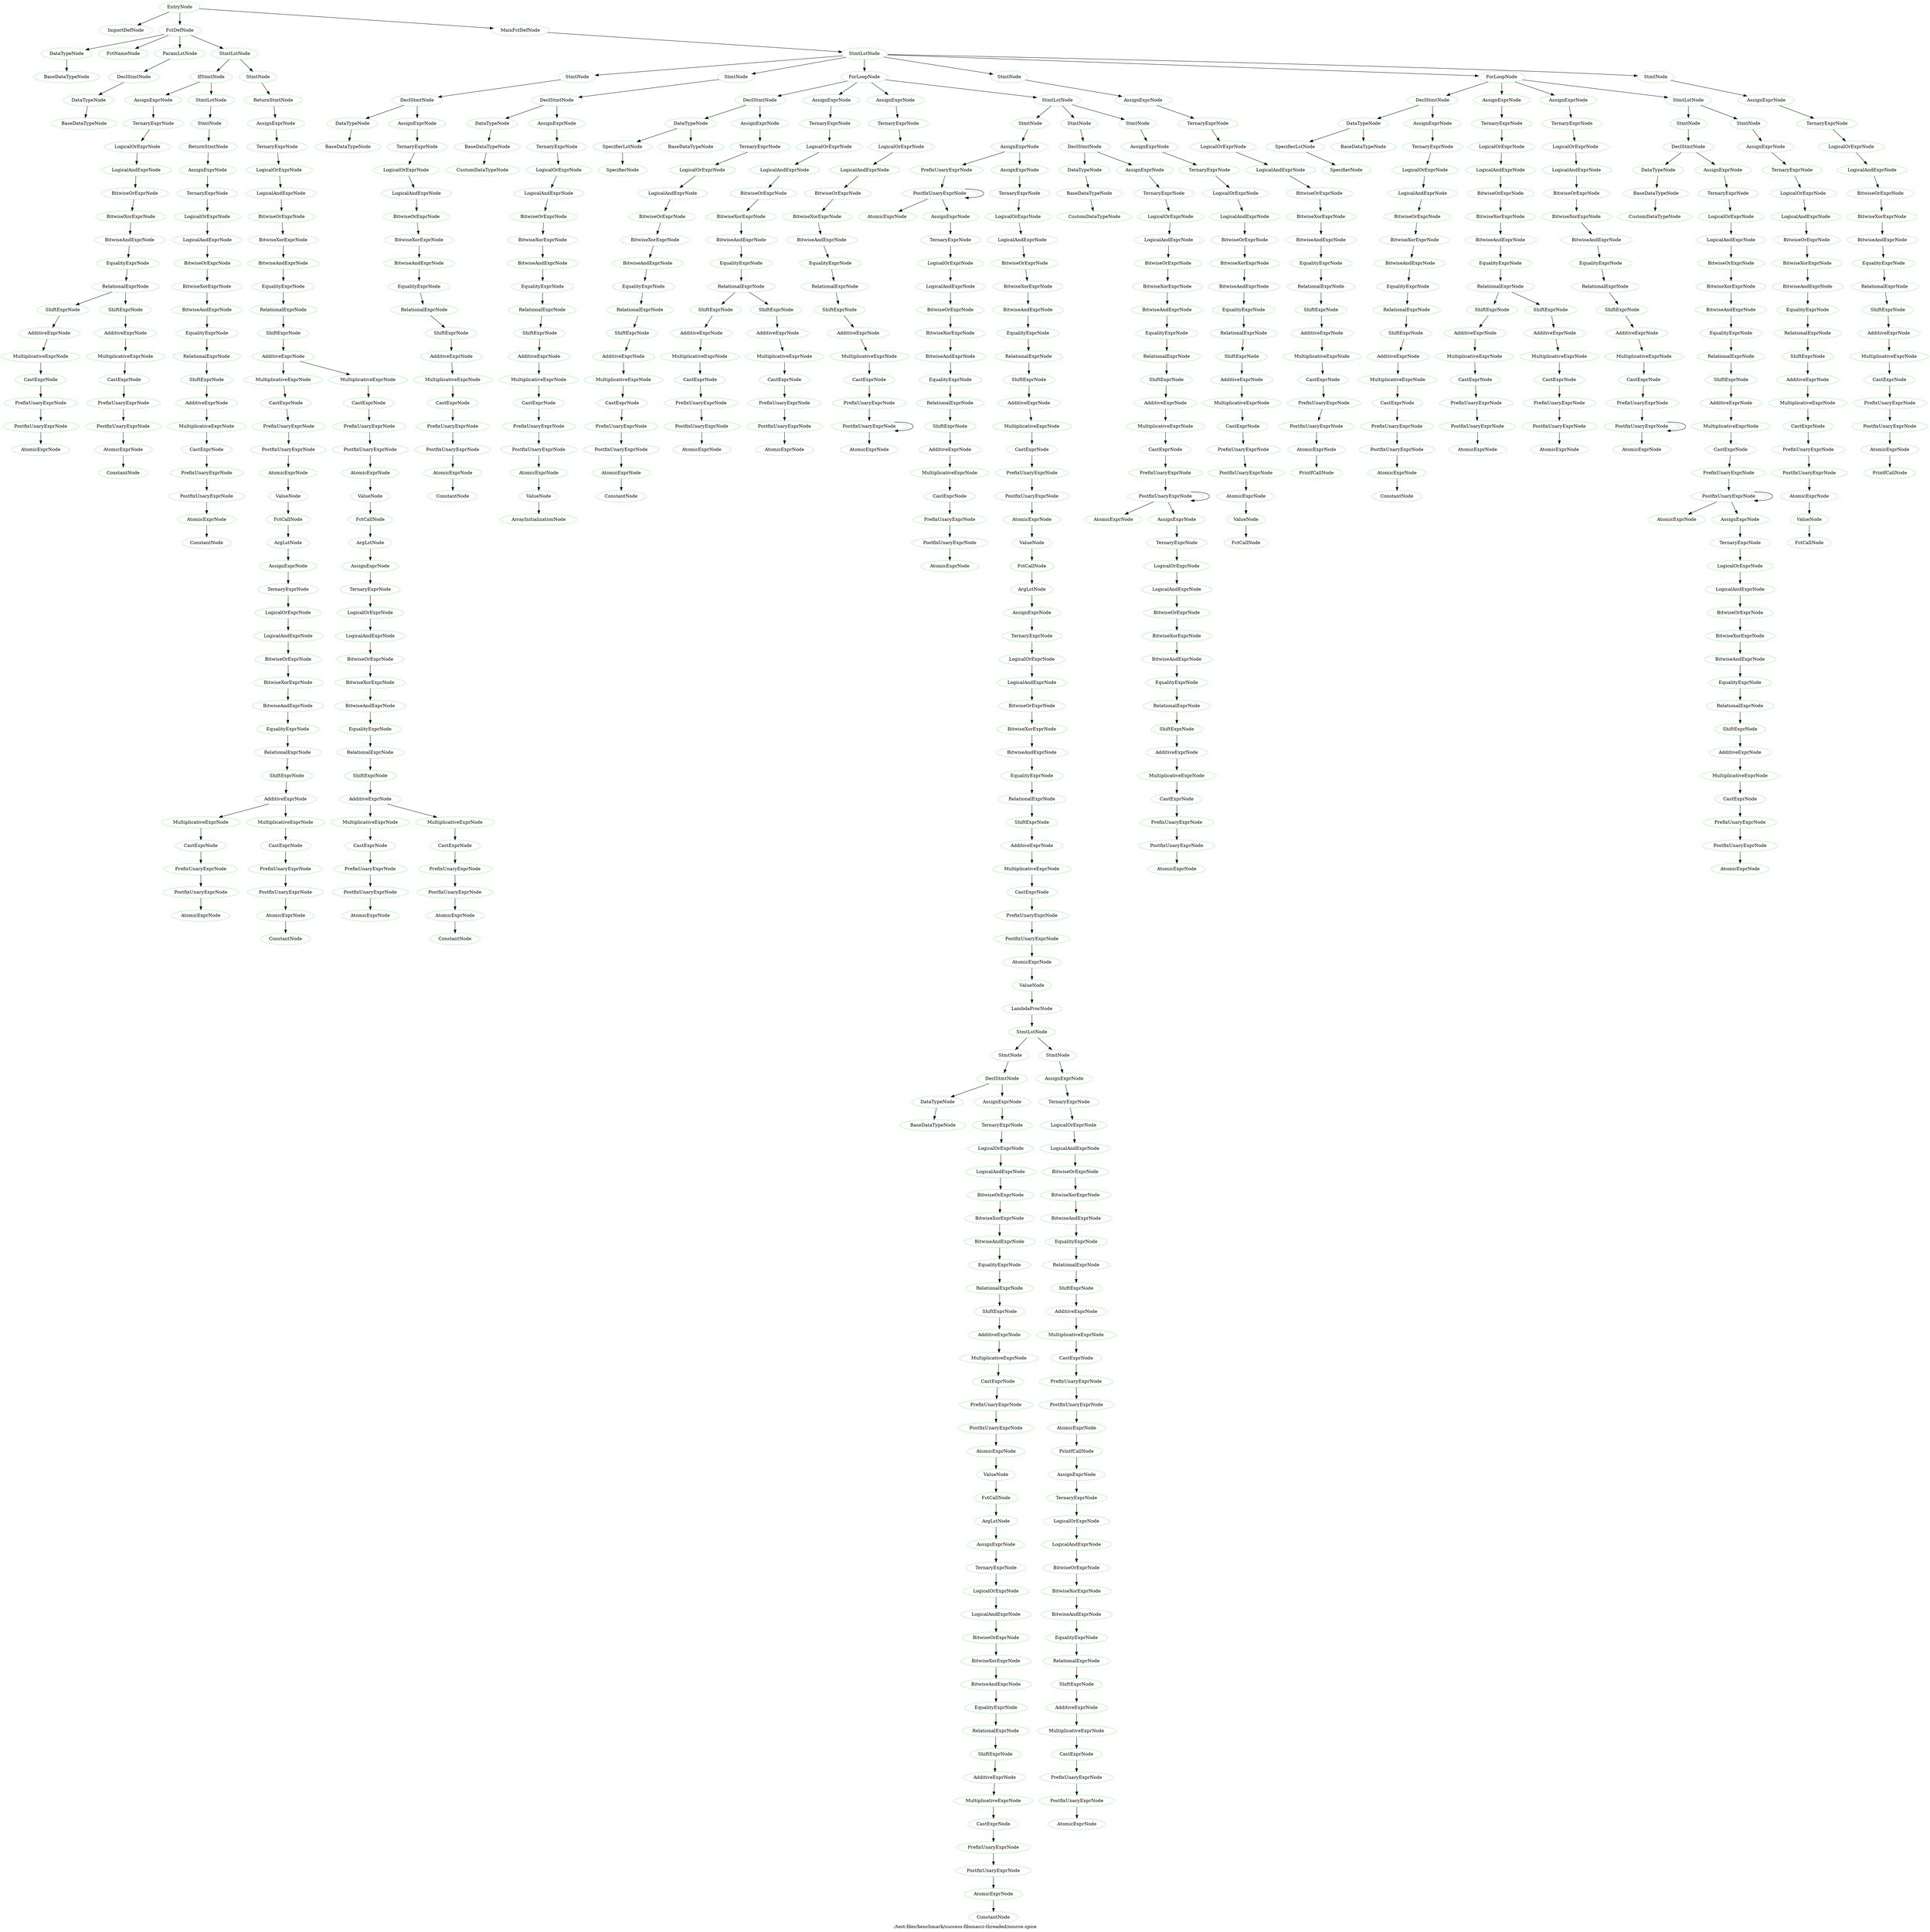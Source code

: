 digraph {
 rankdir="TB";
 label="./test-files/benchmark/success-fibonacci-threaded/source.spice";
 L1C1_EntryNode [color="lightgreen",label="EntryNode"];
 L1C1_ImportDefNode [color="lightgreen",label="ImportDefNode"];
 L1C1_EntryNode -> L1C1_ImportDefNode;
 L3C1_FctDefNode [color="lightgreen",label="FctDefNode"];
 L1C1_EntryNode -> L3C1_FctDefNode;
 L3C3_DataTypeNode [color="lightgreen",label="DataTypeNode"];
 L3C1_FctDefNode -> L3C3_DataTypeNode;
 L3C3_BaseDataTypeNode [color="lightgreen",label="BaseDataTypeNode"];
 L3C3_DataTypeNode -> L3C3_BaseDataTypeNode;
 L3C8_FctNameNode [color="lightgreen",label="FctNameNode"];
 L3C1_FctDefNode -> L3C8_FctNameNode;
 L3C12_ParamLstNode [color="lightgreen",label="ParamLstNode"];
 L3C1_FctDefNode -> L3C12_ParamLstNode;
 L3C12_DeclStmtNode [color="lightgreen",label="DeclStmtNode"];
 L3C12_ParamLstNode -> L3C12_DeclStmtNode;
 L3C12_DataTypeNode [color="lightgreen",label="DataTypeNode"];
 L3C12_DeclStmtNode -> L3C12_DataTypeNode;
 L3C12_BaseDataTypeNode [color="lightgreen",label="BaseDataTypeNode"];
 L3C12_DataTypeNode -> L3C12_BaseDataTypeNode;
 L3C19_StmtLstNode [color="lightgreen",label="StmtLstNode"];
 L3C1_FctDefNode -> L3C19_StmtLstNode;
 L4C5_IfStmtNode [color="lightgreen",label="IfStmtNode"];
 L3C19_StmtLstNode -> L4C5_IfStmtNode;
 L4C8_AssignExprNode [color="lightgreen",label="AssignExprNode"];
 L4C5_IfStmtNode -> L4C8_AssignExprNode;
 L4C8_TernaryExprNode [color="lightgreen",label="TernaryExprNode"];
 L4C8_AssignExprNode -> L4C8_TernaryExprNode;
 L4C8_LogicalOrExprNode [color="lightgreen",label="LogicalOrExprNode"];
 L4C8_TernaryExprNode -> L4C8_LogicalOrExprNode;
 L4C8_LogicalAndExprNode [color="lightgreen",label="LogicalAndExprNode"];
 L4C8_LogicalOrExprNode -> L4C8_LogicalAndExprNode;
 L4C8_BitwiseOrExprNode [color="lightgreen",label="BitwiseOrExprNode"];
 L4C8_LogicalAndExprNode -> L4C8_BitwiseOrExprNode;
 L4C8_BitwiseXorExprNode [color="lightgreen",label="BitwiseXorExprNode"];
 L4C8_BitwiseOrExprNode -> L4C8_BitwiseXorExprNode;
 L4C8_BitwiseAndExprNode [color="lightgreen",label="BitwiseAndExprNode"];
 L4C8_BitwiseXorExprNode -> L4C8_BitwiseAndExprNode;
 L4C8_EqualityExprNode [color="lightgreen",label="EqualityExprNode"];
 L4C8_BitwiseAndExprNode -> L4C8_EqualityExprNode;
 L4C8_RelationalExprNode [color="lightgreen",label="RelationalExprNode"];
 L4C8_EqualityExprNode -> L4C8_RelationalExprNode;
 L4C8_ShiftExprNode [color="lightgreen",label="ShiftExprNode"];
 L4C8_RelationalExprNode -> L4C8_ShiftExprNode;
 L4C8_AdditiveExprNode [color="lightgreen",label="AdditiveExprNode"];
 L4C8_ShiftExprNode -> L4C8_AdditiveExprNode;
 L4C8_MultiplicativeExprNode [color="lightgreen",label="MultiplicativeExprNode"];
 L4C8_AdditiveExprNode -> L4C8_MultiplicativeExprNode;
 L4C8_CastExprNode [color="lightgreen",label="CastExprNode"];
 L4C8_MultiplicativeExprNode -> L4C8_CastExprNode;
 L4C8_PrefixUnaryExprNode [color="lightgreen",label="PrefixUnaryExprNode"];
 L4C8_CastExprNode -> L4C8_PrefixUnaryExprNode;
 L4C8_PostfixUnaryExprNode [color="lightgreen",label="PostfixUnaryExprNode"];
 L4C8_PrefixUnaryExprNode -> L4C8_PostfixUnaryExprNode;
 L4C8_AtomicExprNode [color="lightgreen",label="AtomicExprNode"];
 L4C8_PostfixUnaryExprNode -> L4C8_AtomicExprNode;
 L4C13_ShiftExprNode [color="lightgreen",label="ShiftExprNode"];
 L4C8_RelationalExprNode -> L4C13_ShiftExprNode;
 L4C13_AdditiveExprNode [color="lightgreen",label="AdditiveExprNode"];
 L4C13_ShiftExprNode -> L4C13_AdditiveExprNode;
 L4C13_MultiplicativeExprNode [color="lightgreen",label="MultiplicativeExprNode"];
 L4C13_AdditiveExprNode -> L4C13_MultiplicativeExprNode;
 L4C13_CastExprNode [color="lightgreen",label="CastExprNode"];
 L4C13_MultiplicativeExprNode -> L4C13_CastExprNode;
 L4C13_PrefixUnaryExprNode [color="lightgreen",label="PrefixUnaryExprNode"];
 L4C13_CastExprNode -> L4C13_PrefixUnaryExprNode;
 L4C13_PostfixUnaryExprNode [color="lightgreen",label="PostfixUnaryExprNode"];
 L4C13_PrefixUnaryExprNode -> L4C13_PostfixUnaryExprNode;
 L4C13_AtomicExprNode [color="lightgreen",label="AtomicExprNode"];
 L4C13_PostfixUnaryExprNode -> L4C13_AtomicExprNode;
 L4C13_ConstantNode [color="lightgreen",label="ConstantNode"];
 L4C13_AtomicExprNode -> L4C13_ConstantNode;
 L4C15_StmtLstNode [color="lightgreen",label="StmtLstNode"];
 L4C5_IfStmtNode -> L4C15_StmtLstNode;
 L4C17_StmtNode [color="lightgreen",label="StmtNode"];
 L4C15_StmtLstNode -> L4C17_StmtNode;
 L4C17_ReturnStmtNode [color="lightgreen",label="ReturnStmtNode"];
 L4C17_StmtNode -> L4C17_ReturnStmtNode;
 L4C24_AssignExprNode [color="lightgreen",label="AssignExprNode"];
 L4C17_ReturnStmtNode -> L4C24_AssignExprNode;
 L4C24_TernaryExprNode [color="lightgreen",label="TernaryExprNode"];
 L4C24_AssignExprNode -> L4C24_TernaryExprNode;
 L4C24_LogicalOrExprNode [color="lightgreen",label="LogicalOrExprNode"];
 L4C24_TernaryExprNode -> L4C24_LogicalOrExprNode;
 L4C24_LogicalAndExprNode [color="lightgreen",label="LogicalAndExprNode"];
 L4C24_LogicalOrExprNode -> L4C24_LogicalAndExprNode;
 L4C24_BitwiseOrExprNode [color="lightgreen",label="BitwiseOrExprNode"];
 L4C24_LogicalAndExprNode -> L4C24_BitwiseOrExprNode;
 L4C24_BitwiseXorExprNode [color="lightgreen",label="BitwiseXorExprNode"];
 L4C24_BitwiseOrExprNode -> L4C24_BitwiseXorExprNode;
 L4C24_BitwiseAndExprNode [color="lightgreen",label="BitwiseAndExprNode"];
 L4C24_BitwiseXorExprNode -> L4C24_BitwiseAndExprNode;
 L4C24_EqualityExprNode [color="lightgreen",label="EqualityExprNode"];
 L4C24_BitwiseAndExprNode -> L4C24_EqualityExprNode;
 L4C24_RelationalExprNode [color="lightgreen",label="RelationalExprNode"];
 L4C24_EqualityExprNode -> L4C24_RelationalExprNode;
 L4C24_ShiftExprNode [color="lightgreen",label="ShiftExprNode"];
 L4C24_RelationalExprNode -> L4C24_ShiftExprNode;
 L4C24_AdditiveExprNode [color="lightgreen",label="AdditiveExprNode"];
 L4C24_ShiftExprNode -> L4C24_AdditiveExprNode;
 L4C24_MultiplicativeExprNode [color="lightgreen",label="MultiplicativeExprNode"];
 L4C24_AdditiveExprNode -> L4C24_MultiplicativeExprNode;
 L4C24_CastExprNode [color="lightgreen",label="CastExprNode"];
 L4C24_MultiplicativeExprNode -> L4C24_CastExprNode;
 L4C24_PrefixUnaryExprNode [color="lightgreen",label="PrefixUnaryExprNode"];
 L4C24_CastExprNode -> L4C24_PrefixUnaryExprNode;
 L4C24_PostfixUnaryExprNode [color="lightgreen",label="PostfixUnaryExprNode"];
 L4C24_PrefixUnaryExprNode -> L4C24_PostfixUnaryExprNode;
 L4C24_AtomicExprNode [color="lightgreen",label="AtomicExprNode"];
 L4C24_PostfixUnaryExprNode -> L4C24_AtomicExprNode;
 L4C24_ConstantNode [color="lightgreen",label="ConstantNode"];
 L4C24_AtomicExprNode -> L4C24_ConstantNode;
 L5C5_StmtNode [color="lightgreen",label="StmtNode"];
 L3C19_StmtLstNode -> L5C5_StmtNode;
 L5C5_ReturnStmtNode [color="lightgreen",label="ReturnStmtNode"];
 L5C5_StmtNode -> L5C5_ReturnStmtNode;
 L5C12_AssignExprNode [color="lightgreen",label="AssignExprNode"];
 L5C5_ReturnStmtNode -> L5C12_AssignExprNode;
 L5C12_TernaryExprNode [color="lightgreen",label="TernaryExprNode"];
 L5C12_AssignExprNode -> L5C12_TernaryExprNode;
 L5C12_LogicalOrExprNode [color="lightgreen",label="LogicalOrExprNode"];
 L5C12_TernaryExprNode -> L5C12_LogicalOrExprNode;
 L5C12_LogicalAndExprNode [color="lightgreen",label="LogicalAndExprNode"];
 L5C12_LogicalOrExprNode -> L5C12_LogicalAndExprNode;
 L5C12_BitwiseOrExprNode [color="lightgreen",label="BitwiseOrExprNode"];
 L5C12_LogicalAndExprNode -> L5C12_BitwiseOrExprNode;
 L5C12_BitwiseXorExprNode [color="lightgreen",label="BitwiseXorExprNode"];
 L5C12_BitwiseOrExprNode -> L5C12_BitwiseXorExprNode;
 L5C12_BitwiseAndExprNode [color="lightgreen",label="BitwiseAndExprNode"];
 L5C12_BitwiseXorExprNode -> L5C12_BitwiseAndExprNode;
 L5C12_EqualityExprNode [color="lightgreen",label="EqualityExprNode"];
 L5C12_BitwiseAndExprNode -> L5C12_EqualityExprNode;
 L5C12_RelationalExprNode [color="lightgreen",label="RelationalExprNode"];
 L5C12_EqualityExprNode -> L5C12_RelationalExprNode;
 L5C12_ShiftExprNode [color="lightgreen",label="ShiftExprNode"];
 L5C12_RelationalExprNode -> L5C12_ShiftExprNode;
 L5C12_AdditiveExprNode [color="lightgreen",label="AdditiveExprNode"];
 L5C12_ShiftExprNode -> L5C12_AdditiveExprNode;
 L5C12_MultiplicativeExprNode [color="lightgreen",label="MultiplicativeExprNode"];
 L5C12_AdditiveExprNode -> L5C12_MultiplicativeExprNode;
 L5C12_CastExprNode [color="lightgreen",label="CastExprNode"];
 L5C12_MultiplicativeExprNode -> L5C12_CastExprNode;
 L5C12_PrefixUnaryExprNode [color="lightgreen",label="PrefixUnaryExprNode"];
 L5C12_CastExprNode -> L5C12_PrefixUnaryExprNode;
 L5C12_PostfixUnaryExprNode [color="lightgreen",label="PostfixUnaryExprNode"];
 L5C12_PrefixUnaryExprNode -> L5C12_PostfixUnaryExprNode;
 L5C12_AtomicExprNode [color="lightgreen",label="AtomicExprNode"];
 L5C12_PostfixUnaryExprNode -> L5C12_AtomicExprNode;
 L5C12_ValueNode [color="lightgreen",label="ValueNode"];
 L5C12_AtomicExprNode -> L5C12_ValueNode;
 L5C12_FctCallNode [color="lightgreen",label="FctCallNode"];
 L5C12_ValueNode -> L5C12_FctCallNode;
 L5C16_ArgLstNode [color="lightgreen",label="ArgLstNode"];
 L5C12_FctCallNode -> L5C16_ArgLstNode;
 L5C16_AssignExprNode [color="lightgreen",label="AssignExprNode"];
 L5C16_ArgLstNode -> L5C16_AssignExprNode;
 L5C16_TernaryExprNode [color="lightgreen",label="TernaryExprNode"];
 L5C16_AssignExprNode -> L5C16_TernaryExprNode;
 L5C16_LogicalOrExprNode [color="lightgreen",label="LogicalOrExprNode"];
 L5C16_TernaryExprNode -> L5C16_LogicalOrExprNode;
 L5C16_LogicalAndExprNode [color="lightgreen",label="LogicalAndExprNode"];
 L5C16_LogicalOrExprNode -> L5C16_LogicalAndExprNode;
 L5C16_BitwiseOrExprNode [color="lightgreen",label="BitwiseOrExprNode"];
 L5C16_LogicalAndExprNode -> L5C16_BitwiseOrExprNode;
 L5C16_BitwiseXorExprNode [color="lightgreen",label="BitwiseXorExprNode"];
 L5C16_BitwiseOrExprNode -> L5C16_BitwiseXorExprNode;
 L5C16_BitwiseAndExprNode [color="lightgreen",label="BitwiseAndExprNode"];
 L5C16_BitwiseXorExprNode -> L5C16_BitwiseAndExprNode;
 L5C16_EqualityExprNode [color="lightgreen",label="EqualityExprNode"];
 L5C16_BitwiseAndExprNode -> L5C16_EqualityExprNode;
 L5C16_RelationalExprNode [color="lightgreen",label="RelationalExprNode"];
 L5C16_EqualityExprNode -> L5C16_RelationalExprNode;
 L5C16_ShiftExprNode [color="lightgreen",label="ShiftExprNode"];
 L5C16_RelationalExprNode -> L5C16_ShiftExprNode;
 L5C16_AdditiveExprNode [color="lightgreen",label="AdditiveExprNode"];
 L5C16_ShiftExprNode -> L5C16_AdditiveExprNode;
 L5C16_MultiplicativeExprNode [color="lightgreen",label="MultiplicativeExprNode"];
 L5C16_AdditiveExprNode -> L5C16_MultiplicativeExprNode;
 L5C16_CastExprNode [color="lightgreen",label="CastExprNode"];
 L5C16_MultiplicativeExprNode -> L5C16_CastExprNode;
 L5C16_PrefixUnaryExprNode [color="lightgreen",label="PrefixUnaryExprNode"];
 L5C16_CastExprNode -> L5C16_PrefixUnaryExprNode;
 L5C16_PostfixUnaryExprNode [color="lightgreen",label="PostfixUnaryExprNode"];
 L5C16_PrefixUnaryExprNode -> L5C16_PostfixUnaryExprNode;
 L5C16_AtomicExprNode [color="lightgreen",label="AtomicExprNode"];
 L5C16_PostfixUnaryExprNode -> L5C16_AtomicExprNode;
 L5C20_MultiplicativeExprNode [color="lightgreen",label="MultiplicativeExprNode"];
 L5C16_AdditiveExprNode -> L5C20_MultiplicativeExprNode;
 L5C20_CastExprNode [color="lightgreen",label="CastExprNode"];
 L5C20_MultiplicativeExprNode -> L5C20_CastExprNode;
 L5C20_PrefixUnaryExprNode [color="lightgreen",label="PrefixUnaryExprNode"];
 L5C20_CastExprNode -> L5C20_PrefixUnaryExprNode;
 L5C20_PostfixUnaryExprNode [color="lightgreen",label="PostfixUnaryExprNode"];
 L5C20_PrefixUnaryExprNode -> L5C20_PostfixUnaryExprNode;
 L5C20_AtomicExprNode [color="lightgreen",label="AtomicExprNode"];
 L5C20_PostfixUnaryExprNode -> L5C20_AtomicExprNode;
 L5C20_ConstantNode [color="lightgreen",label="ConstantNode"];
 L5C20_AtomicExprNode -> L5C20_ConstantNode;
 L5C25_MultiplicativeExprNode [color="lightgreen",label="MultiplicativeExprNode"];
 L5C12_AdditiveExprNode -> L5C25_MultiplicativeExprNode;
 L5C25_CastExprNode [color="lightgreen",label="CastExprNode"];
 L5C25_MultiplicativeExprNode -> L5C25_CastExprNode;
 L5C25_PrefixUnaryExprNode [color="lightgreen",label="PrefixUnaryExprNode"];
 L5C25_CastExprNode -> L5C25_PrefixUnaryExprNode;
 L5C25_PostfixUnaryExprNode [color="lightgreen",label="PostfixUnaryExprNode"];
 L5C25_PrefixUnaryExprNode -> L5C25_PostfixUnaryExprNode;
 L5C25_AtomicExprNode [color="lightgreen",label="AtomicExprNode"];
 L5C25_PostfixUnaryExprNode -> L5C25_AtomicExprNode;
 L5C25_ValueNode [color="lightgreen",label="ValueNode"];
 L5C25_AtomicExprNode -> L5C25_ValueNode;
 L5C25_FctCallNode [color="lightgreen",label="FctCallNode"];
 L5C25_ValueNode -> L5C25_FctCallNode;
 L5C29_ArgLstNode [color="lightgreen",label="ArgLstNode"];
 L5C25_FctCallNode -> L5C29_ArgLstNode;
 L5C29_AssignExprNode [color="lightgreen",label="AssignExprNode"];
 L5C29_ArgLstNode -> L5C29_AssignExprNode;
 L5C29_TernaryExprNode [color="lightgreen",label="TernaryExprNode"];
 L5C29_AssignExprNode -> L5C29_TernaryExprNode;
 L5C29_LogicalOrExprNode [color="lightgreen",label="LogicalOrExprNode"];
 L5C29_TernaryExprNode -> L5C29_LogicalOrExprNode;
 L5C29_LogicalAndExprNode [color="lightgreen",label="LogicalAndExprNode"];
 L5C29_LogicalOrExprNode -> L5C29_LogicalAndExprNode;
 L5C29_BitwiseOrExprNode [color="lightgreen",label="BitwiseOrExprNode"];
 L5C29_LogicalAndExprNode -> L5C29_BitwiseOrExprNode;
 L5C29_BitwiseXorExprNode [color="lightgreen",label="BitwiseXorExprNode"];
 L5C29_BitwiseOrExprNode -> L5C29_BitwiseXorExprNode;
 L5C29_BitwiseAndExprNode [color="lightgreen",label="BitwiseAndExprNode"];
 L5C29_BitwiseXorExprNode -> L5C29_BitwiseAndExprNode;
 L5C29_EqualityExprNode [color="lightgreen",label="EqualityExprNode"];
 L5C29_BitwiseAndExprNode -> L5C29_EqualityExprNode;
 L5C29_RelationalExprNode [color="lightgreen",label="RelationalExprNode"];
 L5C29_EqualityExprNode -> L5C29_RelationalExprNode;
 L5C29_ShiftExprNode [color="lightgreen",label="ShiftExprNode"];
 L5C29_RelationalExprNode -> L5C29_ShiftExprNode;
 L5C29_AdditiveExprNode [color="lightgreen",label="AdditiveExprNode"];
 L5C29_ShiftExprNode -> L5C29_AdditiveExprNode;
 L5C29_MultiplicativeExprNode [color="lightgreen",label="MultiplicativeExprNode"];
 L5C29_AdditiveExprNode -> L5C29_MultiplicativeExprNode;
 L5C29_CastExprNode [color="lightgreen",label="CastExprNode"];
 L5C29_MultiplicativeExprNode -> L5C29_CastExprNode;
 L5C29_PrefixUnaryExprNode [color="lightgreen",label="PrefixUnaryExprNode"];
 L5C29_CastExprNode -> L5C29_PrefixUnaryExprNode;
 L5C29_PostfixUnaryExprNode [color="lightgreen",label="PostfixUnaryExprNode"];
 L5C29_PrefixUnaryExprNode -> L5C29_PostfixUnaryExprNode;
 L5C29_AtomicExprNode [color="lightgreen",label="AtomicExprNode"];
 L5C29_PostfixUnaryExprNode -> L5C29_AtomicExprNode;
 L5C33_MultiplicativeExprNode [color="lightgreen",label="MultiplicativeExprNode"];
 L5C29_AdditiveExprNode -> L5C33_MultiplicativeExprNode;
 L5C33_CastExprNode [color="lightgreen",label="CastExprNode"];
 L5C33_MultiplicativeExprNode -> L5C33_CastExprNode;
 L5C33_PrefixUnaryExprNode [color="lightgreen",label="PrefixUnaryExprNode"];
 L5C33_CastExprNode -> L5C33_PrefixUnaryExprNode;
 L5C33_PostfixUnaryExprNode [color="lightgreen",label="PostfixUnaryExprNode"];
 L5C33_PrefixUnaryExprNode -> L5C33_PostfixUnaryExprNode;
 L5C33_AtomicExprNode [color="lightgreen",label="AtomicExprNode"];
 L5C33_PostfixUnaryExprNode -> L5C33_AtomicExprNode;
 L5C33_ConstantNode [color="lightgreen",label="ConstantNode"];
 L5C33_AtomicExprNode -> L5C33_ConstantNode;
 L8C1_MainFctDefNode [color="lightgreen",label="MainFctDefNode"];
 L1C1_EntryNode -> L8C1_MainFctDefNode;
 L8C15_StmtLstNode [color="lightgreen",label="StmtLstNode"];
 L8C1_MainFctDefNode -> L8C15_StmtLstNode;
 L9C5_StmtNode [color="lightgreen",label="StmtNode"];
 L8C15_StmtLstNode -> L9C5_StmtNode;
 L9C5_DeclStmtNode [color="lightgreen",label="DeclStmtNode"];
 L9C5_StmtNode -> L9C5_DeclStmtNode;
 L9C5_DataTypeNode [color="lightgreen",label="DataTypeNode"];
 L9C5_DeclStmtNode -> L9C5_DataTypeNode;
 L9C5_BaseDataTypeNode [color="lightgreen",label="BaseDataTypeNode"];
 L9C5_DataTypeNode -> L9C5_BaseDataTypeNode;
 L9C23_AssignExprNode [color="lightgreen",label="AssignExprNode"];
 L9C5_DeclStmtNode -> L9C23_AssignExprNode;
 L9C23_TernaryExprNode [color="lightgreen",label="TernaryExprNode"];
 L9C23_AssignExprNode -> L9C23_TernaryExprNode;
 L9C23_LogicalOrExprNode [color="lightgreen",label="LogicalOrExprNode"];
 L9C23_TernaryExprNode -> L9C23_LogicalOrExprNode;
 L9C23_LogicalAndExprNode [color="lightgreen",label="LogicalAndExprNode"];
 L9C23_LogicalOrExprNode -> L9C23_LogicalAndExprNode;
 L9C23_BitwiseOrExprNode [color="lightgreen",label="BitwiseOrExprNode"];
 L9C23_LogicalAndExprNode -> L9C23_BitwiseOrExprNode;
 L9C23_BitwiseXorExprNode [color="lightgreen",label="BitwiseXorExprNode"];
 L9C23_BitwiseOrExprNode -> L9C23_BitwiseXorExprNode;
 L9C23_BitwiseAndExprNode [color="lightgreen",label="BitwiseAndExprNode"];
 L9C23_BitwiseXorExprNode -> L9C23_BitwiseAndExprNode;
 L9C23_EqualityExprNode [color="lightgreen",label="EqualityExprNode"];
 L9C23_BitwiseAndExprNode -> L9C23_EqualityExprNode;
 L9C23_RelationalExprNode [color="lightgreen",label="RelationalExprNode"];
 L9C23_EqualityExprNode -> L9C23_RelationalExprNode;
 L9C23_ShiftExprNode [color="lightgreen",label="ShiftExprNode"];
 L9C23_RelationalExprNode -> L9C23_ShiftExprNode;
 L9C23_AdditiveExprNode [color="lightgreen",label="AdditiveExprNode"];
 L9C23_ShiftExprNode -> L9C23_AdditiveExprNode;
 L9C23_MultiplicativeExprNode [color="lightgreen",label="MultiplicativeExprNode"];
 L9C23_AdditiveExprNode -> L9C23_MultiplicativeExprNode;
 L9C23_CastExprNode [color="lightgreen",label="CastExprNode"];
 L9C23_MultiplicativeExprNode -> L9C23_CastExprNode;
 L9C23_PrefixUnaryExprNode [color="lightgreen",label="PrefixUnaryExprNode"];
 L9C23_CastExprNode -> L9C23_PrefixUnaryExprNode;
 L9C23_PostfixUnaryExprNode [color="lightgreen",label="PostfixUnaryExprNode"];
 L9C23_PrefixUnaryExprNode -> L9C23_PostfixUnaryExprNode;
 L9C23_AtomicExprNode [color="lightgreen",label="AtomicExprNode"];
 L9C23_PostfixUnaryExprNode -> L9C23_AtomicExprNode;
 L9C23_ConstantNode [color="lightgreen",label="ConstantNode"];
 L9C23_AtomicExprNode -> L9C23_ConstantNode;
 L10C5_StmtNode [color="lightgreen",label="StmtNode"];
 L8C15_StmtLstNode -> L10C5_StmtNode;
 L10C5_DeclStmtNode [color="lightgreen",label="DeclStmtNode"];
 L10C5_StmtNode -> L10C5_DeclStmtNode;
 L10C5_DataTypeNode [color="lightgreen",label="DataTypeNode"];
 L10C5_DeclStmtNode -> L10C5_DataTypeNode;
 L10C5_BaseDataTypeNode [color="lightgreen",label="BaseDataTypeNode"];
 L10C5_DataTypeNode -> L10C5_BaseDataTypeNode;
 L10C5_CustomDataTypeNode [color="lightgreen",label="CustomDataTypeNode"];
 L10C5_BaseDataTypeNode -> L10C5_CustomDataTypeNode;
 L10C25_AssignExprNode [color="lightgreen",label="AssignExprNode"];
 L10C5_DeclStmtNode -> L10C25_AssignExprNode;
 L10C25_TernaryExprNode [color="lightgreen",label="TernaryExprNode"];
 L10C25_AssignExprNode -> L10C25_TernaryExprNode;
 L10C25_LogicalOrExprNode [color="lightgreen",label="LogicalOrExprNode"];
 L10C25_TernaryExprNode -> L10C25_LogicalOrExprNode;
 L10C25_LogicalAndExprNode [color="lightgreen",label="LogicalAndExprNode"];
 L10C25_LogicalOrExprNode -> L10C25_LogicalAndExprNode;
 L10C25_BitwiseOrExprNode [color="lightgreen",label="BitwiseOrExprNode"];
 L10C25_LogicalAndExprNode -> L10C25_BitwiseOrExprNode;
 L10C25_BitwiseXorExprNode [color="lightgreen",label="BitwiseXorExprNode"];
 L10C25_BitwiseOrExprNode -> L10C25_BitwiseXorExprNode;
 L10C25_BitwiseAndExprNode [color="lightgreen",label="BitwiseAndExprNode"];
 L10C25_BitwiseXorExprNode -> L10C25_BitwiseAndExprNode;
 L10C25_EqualityExprNode [color="lightgreen",label="EqualityExprNode"];
 L10C25_BitwiseAndExprNode -> L10C25_EqualityExprNode;
 L10C25_RelationalExprNode [color="lightgreen",label="RelationalExprNode"];
 L10C25_EqualityExprNode -> L10C25_RelationalExprNode;
 L10C25_ShiftExprNode [color="lightgreen",label="ShiftExprNode"];
 L10C25_RelationalExprNode -> L10C25_ShiftExprNode;
 L10C25_AdditiveExprNode [color="lightgreen",label="AdditiveExprNode"];
 L10C25_ShiftExprNode -> L10C25_AdditiveExprNode;
 L10C25_MultiplicativeExprNode [color="lightgreen",label="MultiplicativeExprNode"];
 L10C25_AdditiveExprNode -> L10C25_MultiplicativeExprNode;
 L10C25_CastExprNode [color="lightgreen",label="CastExprNode"];
 L10C25_MultiplicativeExprNode -> L10C25_CastExprNode;
 L10C25_PrefixUnaryExprNode [color="lightgreen",label="PrefixUnaryExprNode"];
 L10C25_CastExprNode -> L10C25_PrefixUnaryExprNode;
 L10C25_PostfixUnaryExprNode [color="lightgreen",label="PostfixUnaryExprNode"];
 L10C25_PrefixUnaryExprNode -> L10C25_PostfixUnaryExprNode;
 L10C25_AtomicExprNode [color="lightgreen",label="AtomicExprNode"];
 L10C25_PostfixUnaryExprNode -> L10C25_AtomicExprNode;
 L10C25_ValueNode [color="lightgreen",label="ValueNode"];
 L10C25_AtomicExprNode -> L10C25_ValueNode;
 L10C25_ArrayInitializationNode [color="lightgreen",label="ArrayInitializationNode"];
 L10C25_ValueNode -> L10C25_ArrayInitializationNode;
 L11C5_ForLoopNode [color="lightgreen",label="ForLoopNode"];
 L8C15_StmtLstNode -> L11C5_ForLoopNode;
 L11C9_DeclStmtNode [color="lightgreen",label="DeclStmtNode"];
 L11C5_ForLoopNode -> L11C9_DeclStmtNode;
 L11C9_DataTypeNode [color="lightgreen",label="DataTypeNode"];
 L11C9_DeclStmtNode -> L11C9_DataTypeNode;
 L11C9_SpecifierLstNode [color="lightgreen",label="SpecifierLstNode"];
 L11C9_DataTypeNode -> L11C9_SpecifierLstNode;
 L11C9_SpecifierNode [color="lightgreen",label="SpecifierNode"];
 L11C9_SpecifierLstNode -> L11C9_SpecifierNode;
 L11C18_BaseDataTypeNode [color="lightgreen",label="BaseDataTypeNode"];
 L11C9_DataTypeNode -> L11C18_BaseDataTypeNode;
 L11C26_AssignExprNode [color="lightgreen",label="AssignExprNode"];
 L11C9_DeclStmtNode -> L11C26_AssignExprNode;
 L11C26_TernaryExprNode [color="lightgreen",label="TernaryExprNode"];
 L11C26_AssignExprNode -> L11C26_TernaryExprNode;
 L11C26_LogicalOrExprNode [color="lightgreen",label="LogicalOrExprNode"];
 L11C26_TernaryExprNode -> L11C26_LogicalOrExprNode;
 L11C26_LogicalAndExprNode [color="lightgreen",label="LogicalAndExprNode"];
 L11C26_LogicalOrExprNode -> L11C26_LogicalAndExprNode;
 L11C26_BitwiseOrExprNode [color="lightgreen",label="BitwiseOrExprNode"];
 L11C26_LogicalAndExprNode -> L11C26_BitwiseOrExprNode;
 L11C26_BitwiseXorExprNode [color="lightgreen",label="BitwiseXorExprNode"];
 L11C26_BitwiseOrExprNode -> L11C26_BitwiseXorExprNode;
 L11C26_BitwiseAndExprNode [color="lightgreen",label="BitwiseAndExprNode"];
 L11C26_BitwiseXorExprNode -> L11C26_BitwiseAndExprNode;
 L11C26_EqualityExprNode [color="lightgreen",label="EqualityExprNode"];
 L11C26_BitwiseAndExprNode -> L11C26_EqualityExprNode;
 L11C26_RelationalExprNode [color="lightgreen",label="RelationalExprNode"];
 L11C26_EqualityExprNode -> L11C26_RelationalExprNode;
 L11C26_ShiftExprNode [color="lightgreen",label="ShiftExprNode"];
 L11C26_RelationalExprNode -> L11C26_ShiftExprNode;
 L11C26_AdditiveExprNode [color="lightgreen",label="AdditiveExprNode"];
 L11C26_ShiftExprNode -> L11C26_AdditiveExprNode;
 L11C26_MultiplicativeExprNode [color="lightgreen",label="MultiplicativeExprNode"];
 L11C26_AdditiveExprNode -> L11C26_MultiplicativeExprNode;
 L11C26_CastExprNode [color="lightgreen",label="CastExprNode"];
 L11C26_MultiplicativeExprNode -> L11C26_CastExprNode;
 L11C26_PrefixUnaryExprNode [color="lightgreen",label="PrefixUnaryExprNode"];
 L11C26_CastExprNode -> L11C26_PrefixUnaryExprNode;
 L11C26_PostfixUnaryExprNode [color="lightgreen",label="PostfixUnaryExprNode"];
 L11C26_PrefixUnaryExprNode -> L11C26_PostfixUnaryExprNode;
 L11C26_AtomicExprNode [color="lightgreen",label="AtomicExprNode"];
 L11C26_PostfixUnaryExprNode -> L11C26_AtomicExprNode;
 L11C26_ConstantNode [color="lightgreen",label="ConstantNode"];
 L11C26_AtomicExprNode -> L11C26_ConstantNode;
 L11C29_AssignExprNode [color="lightgreen",label="AssignExprNode"];
 L11C5_ForLoopNode -> L11C29_AssignExprNode;
 L11C29_TernaryExprNode [color="lightgreen",label="TernaryExprNode"];
 L11C29_AssignExprNode -> L11C29_TernaryExprNode;
 L11C29_LogicalOrExprNode [color="lightgreen",label="LogicalOrExprNode"];
 L11C29_TernaryExprNode -> L11C29_LogicalOrExprNode;
 L11C29_LogicalAndExprNode [color="lightgreen",label="LogicalAndExprNode"];
 L11C29_LogicalOrExprNode -> L11C29_LogicalAndExprNode;
 L11C29_BitwiseOrExprNode [color="lightgreen",label="BitwiseOrExprNode"];
 L11C29_LogicalAndExprNode -> L11C29_BitwiseOrExprNode;
 L11C29_BitwiseXorExprNode [color="lightgreen",label="BitwiseXorExprNode"];
 L11C29_BitwiseOrExprNode -> L11C29_BitwiseXorExprNode;
 L11C29_BitwiseAndExprNode [color="lightgreen",label="BitwiseAndExprNode"];
 L11C29_BitwiseXorExprNode -> L11C29_BitwiseAndExprNode;
 L11C29_EqualityExprNode [color="lightgreen",label="EqualityExprNode"];
 L11C29_BitwiseAndExprNode -> L11C29_EqualityExprNode;
 L11C29_RelationalExprNode [color="lightgreen",label="RelationalExprNode"];
 L11C29_EqualityExprNode -> L11C29_RelationalExprNode;
 L11C29_ShiftExprNode [color="lightgreen",label="ShiftExprNode"];
 L11C29_RelationalExprNode -> L11C29_ShiftExprNode;
 L11C29_AdditiveExprNode [color="lightgreen",label="AdditiveExprNode"];
 L11C29_ShiftExprNode -> L11C29_AdditiveExprNode;
 L11C29_MultiplicativeExprNode [color="lightgreen",label="MultiplicativeExprNode"];
 L11C29_AdditiveExprNode -> L11C29_MultiplicativeExprNode;
 L11C29_CastExprNode [color="lightgreen",label="CastExprNode"];
 L11C29_MultiplicativeExprNode -> L11C29_CastExprNode;
 L11C29_PrefixUnaryExprNode [color="lightgreen",label="PrefixUnaryExprNode"];
 L11C29_CastExprNode -> L11C29_PrefixUnaryExprNode;
 L11C29_PostfixUnaryExprNode [color="lightgreen",label="PostfixUnaryExprNode"];
 L11C29_PrefixUnaryExprNode -> L11C29_PostfixUnaryExprNode;
 L11C29_AtomicExprNode [color="lightgreen",label="AtomicExprNode"];
 L11C29_PostfixUnaryExprNode -> L11C29_AtomicExprNode;
 L11C33_ShiftExprNode [color="lightgreen",label="ShiftExprNode"];
 L11C29_RelationalExprNode -> L11C33_ShiftExprNode;
 L11C33_AdditiveExprNode [color="lightgreen",label="AdditiveExprNode"];
 L11C33_ShiftExprNode -> L11C33_AdditiveExprNode;
 L11C33_MultiplicativeExprNode [color="lightgreen",label="MultiplicativeExprNode"];
 L11C33_AdditiveExprNode -> L11C33_MultiplicativeExprNode;
 L11C33_CastExprNode [color="lightgreen",label="CastExprNode"];
 L11C33_MultiplicativeExprNode -> L11C33_CastExprNode;
 L11C33_PrefixUnaryExprNode [color="lightgreen",label="PrefixUnaryExprNode"];
 L11C33_CastExprNode -> L11C33_PrefixUnaryExprNode;
 L11C33_PostfixUnaryExprNode [color="lightgreen",label="PostfixUnaryExprNode"];
 L11C33_PrefixUnaryExprNode -> L11C33_PostfixUnaryExprNode;
 L11C33_AtomicExprNode [color="lightgreen",label="AtomicExprNode"];
 L11C33_PostfixUnaryExprNode -> L11C33_AtomicExprNode;
 L11C46_AssignExprNode [color="lightgreen",label="AssignExprNode"];
 L11C5_ForLoopNode -> L11C46_AssignExprNode;
 L11C46_TernaryExprNode [color="lightgreen",label="TernaryExprNode"];
 L11C46_AssignExprNode -> L11C46_TernaryExprNode;
 L11C46_LogicalOrExprNode [color="lightgreen",label="LogicalOrExprNode"];
 L11C46_TernaryExprNode -> L11C46_LogicalOrExprNode;
 L11C46_LogicalAndExprNode [color="lightgreen",label="LogicalAndExprNode"];
 L11C46_LogicalOrExprNode -> L11C46_LogicalAndExprNode;
 L11C46_BitwiseOrExprNode [color="lightgreen",label="BitwiseOrExprNode"];
 L11C46_LogicalAndExprNode -> L11C46_BitwiseOrExprNode;
 L11C46_BitwiseXorExprNode [color="lightgreen",label="BitwiseXorExprNode"];
 L11C46_BitwiseOrExprNode -> L11C46_BitwiseXorExprNode;
 L11C46_BitwiseAndExprNode [color="lightgreen",label="BitwiseAndExprNode"];
 L11C46_BitwiseXorExprNode -> L11C46_BitwiseAndExprNode;
 L11C46_EqualityExprNode [color="lightgreen",label="EqualityExprNode"];
 L11C46_BitwiseAndExprNode -> L11C46_EqualityExprNode;
 L11C46_RelationalExprNode [color="lightgreen",label="RelationalExprNode"];
 L11C46_EqualityExprNode -> L11C46_RelationalExprNode;
 L11C46_ShiftExprNode [color="lightgreen",label="ShiftExprNode"];
 L11C46_RelationalExprNode -> L11C46_ShiftExprNode;
 L11C46_AdditiveExprNode [color="lightgreen",label="AdditiveExprNode"];
 L11C46_ShiftExprNode -> L11C46_AdditiveExprNode;
 L11C46_MultiplicativeExprNode [color="lightgreen",label="MultiplicativeExprNode"];
 L11C46_AdditiveExprNode -> L11C46_MultiplicativeExprNode;
 L11C46_CastExprNode [color="lightgreen",label="CastExprNode"];
 L11C46_MultiplicativeExprNode -> L11C46_CastExprNode;
 L11C46_PrefixUnaryExprNode [color="lightgreen",label="PrefixUnaryExprNode"];
 L11C46_CastExprNode -> L11C46_PrefixUnaryExprNode;
 L11C46_PostfixUnaryExprNode [color="lightgreen",label="PostfixUnaryExprNode"];
 L11C46_PrefixUnaryExprNode -> L11C46_PostfixUnaryExprNode;
 L11C46_PostfixUnaryExprNode [color="lightgreen",label="PostfixUnaryExprNode"];
 L11C46_PostfixUnaryExprNode -> L11C46_PostfixUnaryExprNode;
 L11C46_AtomicExprNode [color="lightgreen",label="AtomicExprNode"];
 L11C46_PostfixUnaryExprNode -> L11C46_AtomicExprNode;
 L11C50_StmtLstNode [color="lightgreen",label="StmtLstNode"];
 L11C5_ForLoopNode -> L11C50_StmtLstNode;
 L12C9_StmtNode [color="lightgreen",label="StmtNode"];
 L11C50_StmtLstNode -> L12C9_StmtNode;
 L12C9_AssignExprNode [color="lightgreen",label="AssignExprNode"];
 L12C9_StmtNode -> L12C9_AssignExprNode;
 L12C9_PrefixUnaryExprNode [color="lightgreen",label="PrefixUnaryExprNode"];
 L12C9_AssignExprNode -> L12C9_PrefixUnaryExprNode;
 L12C9_PostfixUnaryExprNode [color="lightgreen",label="PostfixUnaryExprNode"];
 L12C9_PrefixUnaryExprNode -> L12C9_PostfixUnaryExprNode;
 L12C9_PostfixUnaryExprNode [color="lightgreen",label="PostfixUnaryExprNode"];
 L12C9_PostfixUnaryExprNode -> L12C9_PostfixUnaryExprNode;
 L12C9_AtomicExprNode [color="lightgreen",label="AtomicExprNode"];
 L12C9_PostfixUnaryExprNode -> L12C9_AtomicExprNode;
 L12C17_AssignExprNode [color="lightgreen",label="AssignExprNode"];
 L12C9_PostfixUnaryExprNode -> L12C17_AssignExprNode;
 L12C17_TernaryExprNode [color="lightgreen",label="TernaryExprNode"];
 L12C17_AssignExprNode -> L12C17_TernaryExprNode;
 L12C17_LogicalOrExprNode [color="lightgreen",label="LogicalOrExprNode"];
 L12C17_TernaryExprNode -> L12C17_LogicalOrExprNode;
 L12C17_LogicalAndExprNode [color="lightgreen",label="LogicalAndExprNode"];
 L12C17_LogicalOrExprNode -> L12C17_LogicalAndExprNode;
 L12C17_BitwiseOrExprNode [color="lightgreen",label="BitwiseOrExprNode"];
 L12C17_LogicalAndExprNode -> L12C17_BitwiseOrExprNode;
 L12C17_BitwiseXorExprNode [color="lightgreen",label="BitwiseXorExprNode"];
 L12C17_BitwiseOrExprNode -> L12C17_BitwiseXorExprNode;
 L12C17_BitwiseAndExprNode [color="lightgreen",label="BitwiseAndExprNode"];
 L12C17_BitwiseXorExprNode -> L12C17_BitwiseAndExprNode;
 L12C17_EqualityExprNode [color="lightgreen",label="EqualityExprNode"];
 L12C17_BitwiseAndExprNode -> L12C17_EqualityExprNode;
 L12C17_RelationalExprNode [color="lightgreen",label="RelationalExprNode"];
 L12C17_EqualityExprNode -> L12C17_RelationalExprNode;
 L12C17_ShiftExprNode [color="lightgreen",label="ShiftExprNode"];
 L12C17_RelationalExprNode -> L12C17_ShiftExprNode;
 L12C17_AdditiveExprNode [color="lightgreen",label="AdditiveExprNode"];
 L12C17_ShiftExprNode -> L12C17_AdditiveExprNode;
 L12C17_MultiplicativeExprNode [color="lightgreen",label="MultiplicativeExprNode"];
 L12C17_AdditiveExprNode -> L12C17_MultiplicativeExprNode;
 L12C17_CastExprNode [color="lightgreen",label="CastExprNode"];
 L12C17_MultiplicativeExprNode -> L12C17_CastExprNode;
 L12C17_PrefixUnaryExprNode [color="lightgreen",label="PrefixUnaryExprNode"];
 L12C17_CastExprNode -> L12C17_PrefixUnaryExprNode;
 L12C17_PostfixUnaryExprNode [color="lightgreen",label="PostfixUnaryExprNode"];
 L12C17_PrefixUnaryExprNode -> L12C17_PostfixUnaryExprNode;
 L12C17_AtomicExprNode [color="lightgreen",label="AtomicExprNode"];
 L12C17_PostfixUnaryExprNode -> L12C17_AtomicExprNode;
 L12C22_AssignExprNode [color="lightgreen",label="AssignExprNode"];
 L12C9_AssignExprNode -> L12C22_AssignExprNode;
 L12C22_TernaryExprNode [color="lightgreen",label="TernaryExprNode"];
 L12C22_AssignExprNode -> L12C22_TernaryExprNode;
 L12C22_LogicalOrExprNode [color="lightgreen",label="LogicalOrExprNode"];
 L12C22_TernaryExprNode -> L12C22_LogicalOrExprNode;
 L12C22_LogicalAndExprNode [color="lightgreen",label="LogicalAndExprNode"];
 L12C22_LogicalOrExprNode -> L12C22_LogicalAndExprNode;
 L12C22_BitwiseOrExprNode [color="lightgreen",label="BitwiseOrExprNode"];
 L12C22_LogicalAndExprNode -> L12C22_BitwiseOrExprNode;
 L12C22_BitwiseXorExprNode [color="lightgreen",label="BitwiseXorExprNode"];
 L12C22_BitwiseOrExprNode -> L12C22_BitwiseXorExprNode;
 L12C22_BitwiseAndExprNode [color="lightgreen",label="BitwiseAndExprNode"];
 L12C22_BitwiseXorExprNode -> L12C22_BitwiseAndExprNode;
 L12C22_EqualityExprNode [color="lightgreen",label="EqualityExprNode"];
 L12C22_BitwiseAndExprNode -> L12C22_EqualityExprNode;
 L12C22_RelationalExprNode [color="lightgreen",label="RelationalExprNode"];
 L12C22_EqualityExprNode -> L12C22_RelationalExprNode;
 L12C22_ShiftExprNode [color="lightgreen",label="ShiftExprNode"];
 L12C22_RelationalExprNode -> L12C22_ShiftExprNode;
 L12C22_AdditiveExprNode [color="lightgreen",label="AdditiveExprNode"];
 L12C22_ShiftExprNode -> L12C22_AdditiveExprNode;
 L12C22_MultiplicativeExprNode [color="lightgreen",label="MultiplicativeExprNode"];
 L12C22_AdditiveExprNode -> L12C22_MultiplicativeExprNode;
 L12C22_CastExprNode [color="lightgreen",label="CastExprNode"];
 L12C22_MultiplicativeExprNode -> L12C22_CastExprNode;
 L12C22_PrefixUnaryExprNode [color="lightgreen",label="PrefixUnaryExprNode"];
 L12C22_CastExprNode -> L12C22_PrefixUnaryExprNode;
 L12C22_PostfixUnaryExprNode [color="lightgreen",label="PostfixUnaryExprNode"];
 L12C22_PrefixUnaryExprNode -> L12C22_PostfixUnaryExprNode;
 L12C22_AtomicExprNode [color="lightgreen",label="AtomicExprNode"];
 L12C22_PostfixUnaryExprNode -> L12C22_AtomicExprNode;
 L12C22_ValueNode [color="lightgreen",label="ValueNode"];
 L12C22_AtomicExprNode -> L12C22_ValueNode;
 L12C22_FctCallNode [color="lightgreen",label="FctCallNode"];
 L12C22_ValueNode -> L12C22_FctCallNode;
 L12C29_ArgLstNode [color="lightgreen",label="ArgLstNode"];
 L12C22_FctCallNode -> L12C29_ArgLstNode;
 L12C29_AssignExprNode [color="lightgreen",label="AssignExprNode"];
 L12C29_ArgLstNode -> L12C29_AssignExprNode;
 L12C29_TernaryExprNode [color="lightgreen",label="TernaryExprNode"];
 L12C29_AssignExprNode -> L12C29_TernaryExprNode;
 L12C29_LogicalOrExprNode [color="lightgreen",label="LogicalOrExprNode"];
 L12C29_TernaryExprNode -> L12C29_LogicalOrExprNode;
 L12C29_LogicalAndExprNode [color="lightgreen",label="LogicalAndExprNode"];
 L12C29_LogicalOrExprNode -> L12C29_LogicalAndExprNode;
 L12C29_BitwiseOrExprNode [color="lightgreen",label="BitwiseOrExprNode"];
 L12C29_LogicalAndExprNode -> L12C29_BitwiseOrExprNode;
 L12C29_BitwiseXorExprNode [color="lightgreen",label="BitwiseXorExprNode"];
 L12C29_BitwiseOrExprNode -> L12C29_BitwiseXorExprNode;
 L12C29_BitwiseAndExprNode [color="lightgreen",label="BitwiseAndExprNode"];
 L12C29_BitwiseXorExprNode -> L12C29_BitwiseAndExprNode;
 L12C29_EqualityExprNode [color="lightgreen",label="EqualityExprNode"];
 L12C29_BitwiseAndExprNode -> L12C29_EqualityExprNode;
 L12C29_RelationalExprNode [color="lightgreen",label="RelationalExprNode"];
 L12C29_EqualityExprNode -> L12C29_RelationalExprNode;
 L12C29_ShiftExprNode [color="lightgreen",label="ShiftExprNode"];
 L12C29_RelationalExprNode -> L12C29_ShiftExprNode;
 L12C29_AdditiveExprNode [color="lightgreen",label="AdditiveExprNode"];
 L12C29_ShiftExprNode -> L12C29_AdditiveExprNode;
 L12C29_MultiplicativeExprNode [color="lightgreen",label="MultiplicativeExprNode"];
 L12C29_AdditiveExprNode -> L12C29_MultiplicativeExprNode;
 L12C29_CastExprNode [color="lightgreen",label="CastExprNode"];
 L12C29_MultiplicativeExprNode -> L12C29_CastExprNode;
 L12C29_PrefixUnaryExprNode [color="lightgreen",label="PrefixUnaryExprNode"];
 L12C29_CastExprNode -> L12C29_PrefixUnaryExprNode;
 L12C29_PostfixUnaryExprNode [color="lightgreen",label="PostfixUnaryExprNode"];
 L12C29_PrefixUnaryExprNode -> L12C29_PostfixUnaryExprNode;
 L12C29_AtomicExprNode [color="lightgreen",label="AtomicExprNode"];
 L12C29_PostfixUnaryExprNode -> L12C29_AtomicExprNode;
 L12C29_ValueNode [color="lightgreen",label="ValueNode"];
 L12C29_AtomicExprNode -> L12C29_ValueNode;
 L12C29_LambdaProcNode [color="lightgreen",label="LambdaProcNode"];
 L12C29_ValueNode -> L12C29_LambdaProcNode;
 L12C33_StmtLstNode [color="lightgreen",label="StmtLstNode"];
 L12C29_LambdaProcNode -> L12C33_StmtLstNode;
 L13C13_StmtNode [color="lightgreen",label="StmtNode"];
 L12C33_StmtLstNode -> L13C13_StmtNode;
 L13C13_DeclStmtNode [color="lightgreen",label="DeclStmtNode"];
 L13C13_StmtNode -> L13C13_DeclStmtNode;
 L13C13_DataTypeNode [color="lightgreen",label="DataTypeNode"];
 L13C13_DeclStmtNode -> L13C13_DataTypeNode;
 L13C13_BaseDataTypeNode [color="lightgreen",label="BaseDataTypeNode"];
 L13C13_DataTypeNode -> L13C13_BaseDataTypeNode;
 L13C23_AssignExprNode [color="lightgreen",label="AssignExprNode"];
 L13C13_DeclStmtNode -> L13C23_AssignExprNode;
 L13C23_TernaryExprNode [color="lightgreen",label="TernaryExprNode"];
 L13C23_AssignExprNode -> L13C23_TernaryExprNode;
 L13C23_LogicalOrExprNode [color="lightgreen",label="LogicalOrExprNode"];
 L13C23_TernaryExprNode -> L13C23_LogicalOrExprNode;
 L13C23_LogicalAndExprNode [color="lightgreen",label="LogicalAndExprNode"];
 L13C23_LogicalOrExprNode -> L13C23_LogicalAndExprNode;
 L13C23_BitwiseOrExprNode [color="lightgreen",label="BitwiseOrExprNode"];
 L13C23_LogicalAndExprNode -> L13C23_BitwiseOrExprNode;
 L13C23_BitwiseXorExprNode [color="lightgreen",label="BitwiseXorExprNode"];
 L13C23_BitwiseOrExprNode -> L13C23_BitwiseXorExprNode;
 L13C23_BitwiseAndExprNode [color="lightgreen",label="BitwiseAndExprNode"];
 L13C23_BitwiseXorExprNode -> L13C23_BitwiseAndExprNode;
 L13C23_EqualityExprNode [color="lightgreen",label="EqualityExprNode"];
 L13C23_BitwiseAndExprNode -> L13C23_EqualityExprNode;
 L13C23_RelationalExprNode [color="lightgreen",label="RelationalExprNode"];
 L13C23_EqualityExprNode -> L13C23_RelationalExprNode;
 L13C23_ShiftExprNode [color="lightgreen",label="ShiftExprNode"];
 L13C23_RelationalExprNode -> L13C23_ShiftExprNode;
 L13C23_AdditiveExprNode [color="lightgreen",label="AdditiveExprNode"];
 L13C23_ShiftExprNode -> L13C23_AdditiveExprNode;
 L13C23_MultiplicativeExprNode [color="lightgreen",label="MultiplicativeExprNode"];
 L13C23_AdditiveExprNode -> L13C23_MultiplicativeExprNode;
 L13C23_CastExprNode [color="lightgreen",label="CastExprNode"];
 L13C23_MultiplicativeExprNode -> L13C23_CastExprNode;
 L13C23_PrefixUnaryExprNode [color="lightgreen",label="PrefixUnaryExprNode"];
 L13C23_CastExprNode -> L13C23_PrefixUnaryExprNode;
 L13C23_PostfixUnaryExprNode [color="lightgreen",label="PostfixUnaryExprNode"];
 L13C23_PrefixUnaryExprNode -> L13C23_PostfixUnaryExprNode;
 L13C23_AtomicExprNode [color="lightgreen",label="AtomicExprNode"];
 L13C23_PostfixUnaryExprNode -> L13C23_AtomicExprNode;
 L13C23_ValueNode [color="lightgreen",label="ValueNode"];
 L13C23_AtomicExprNode -> L13C23_ValueNode;
 L13C23_FctCallNode [color="lightgreen",label="FctCallNode"];
 L13C23_ValueNode -> L13C23_FctCallNode;
 L13C27_ArgLstNode [color="lightgreen",label="ArgLstNode"];
 L13C23_FctCallNode -> L13C27_ArgLstNode;
 L13C27_AssignExprNode [color="lightgreen",label="AssignExprNode"];
 L13C27_ArgLstNode -> L13C27_AssignExprNode;
 L13C27_TernaryExprNode [color="lightgreen",label="TernaryExprNode"];
 L13C27_AssignExprNode -> L13C27_TernaryExprNode;
 L13C27_LogicalOrExprNode [color="lightgreen",label="LogicalOrExprNode"];
 L13C27_TernaryExprNode -> L13C27_LogicalOrExprNode;
 L13C27_LogicalAndExprNode [color="lightgreen",label="LogicalAndExprNode"];
 L13C27_LogicalOrExprNode -> L13C27_LogicalAndExprNode;
 L13C27_BitwiseOrExprNode [color="lightgreen",label="BitwiseOrExprNode"];
 L13C27_LogicalAndExprNode -> L13C27_BitwiseOrExprNode;
 L13C27_BitwiseXorExprNode [color="lightgreen",label="BitwiseXorExprNode"];
 L13C27_BitwiseOrExprNode -> L13C27_BitwiseXorExprNode;
 L13C27_BitwiseAndExprNode [color="lightgreen",label="BitwiseAndExprNode"];
 L13C27_BitwiseXorExprNode -> L13C27_BitwiseAndExprNode;
 L13C27_EqualityExprNode [color="lightgreen",label="EqualityExprNode"];
 L13C27_BitwiseAndExprNode -> L13C27_EqualityExprNode;
 L13C27_RelationalExprNode [color="lightgreen",label="RelationalExprNode"];
 L13C27_EqualityExprNode -> L13C27_RelationalExprNode;
 L13C27_ShiftExprNode [color="lightgreen",label="ShiftExprNode"];
 L13C27_RelationalExprNode -> L13C27_ShiftExprNode;
 L13C27_AdditiveExprNode [color="lightgreen",label="AdditiveExprNode"];
 L13C27_ShiftExprNode -> L13C27_AdditiveExprNode;
 L13C27_MultiplicativeExprNode [color="lightgreen",label="MultiplicativeExprNode"];
 L13C27_AdditiveExprNode -> L13C27_MultiplicativeExprNode;
 L13C27_CastExprNode [color="lightgreen",label="CastExprNode"];
 L13C27_MultiplicativeExprNode -> L13C27_CastExprNode;
 L13C27_PrefixUnaryExprNode [color="lightgreen",label="PrefixUnaryExprNode"];
 L13C27_CastExprNode -> L13C27_PrefixUnaryExprNode;
 L13C27_PostfixUnaryExprNode [color="lightgreen",label="PostfixUnaryExprNode"];
 L13C27_PrefixUnaryExprNode -> L13C27_PostfixUnaryExprNode;
 L13C27_AtomicExprNode [color="lightgreen",label="AtomicExprNode"];
 L13C27_PostfixUnaryExprNode -> L13C27_AtomicExprNode;
 L13C27_ConstantNode [color="lightgreen",label="ConstantNode"];
 L13C27_AtomicExprNode -> L13C27_ConstantNode;
 L14C13_StmtNode [color="lightgreen",label="StmtNode"];
 L12C33_StmtLstNode -> L14C13_StmtNode;
 L14C13_AssignExprNode [color="lightgreen",label="AssignExprNode"];
 L14C13_StmtNode -> L14C13_AssignExprNode;
 L14C13_TernaryExprNode [color="lightgreen",label="TernaryExprNode"];
 L14C13_AssignExprNode -> L14C13_TernaryExprNode;
 L14C13_LogicalOrExprNode [color="lightgreen",label="LogicalOrExprNode"];
 L14C13_TernaryExprNode -> L14C13_LogicalOrExprNode;
 L14C13_LogicalAndExprNode [color="lightgreen",label="LogicalAndExprNode"];
 L14C13_LogicalOrExprNode -> L14C13_LogicalAndExprNode;
 L14C13_BitwiseOrExprNode [color="lightgreen",label="BitwiseOrExprNode"];
 L14C13_LogicalAndExprNode -> L14C13_BitwiseOrExprNode;
 L14C13_BitwiseXorExprNode [color="lightgreen",label="BitwiseXorExprNode"];
 L14C13_BitwiseOrExprNode -> L14C13_BitwiseXorExprNode;
 L14C13_BitwiseAndExprNode [color="lightgreen",label="BitwiseAndExprNode"];
 L14C13_BitwiseXorExprNode -> L14C13_BitwiseAndExprNode;
 L14C13_EqualityExprNode [color="lightgreen",label="EqualityExprNode"];
 L14C13_BitwiseAndExprNode -> L14C13_EqualityExprNode;
 L14C13_RelationalExprNode [color="lightgreen",label="RelationalExprNode"];
 L14C13_EqualityExprNode -> L14C13_RelationalExprNode;
 L14C13_ShiftExprNode [color="lightgreen",label="ShiftExprNode"];
 L14C13_RelationalExprNode -> L14C13_ShiftExprNode;
 L14C13_AdditiveExprNode [color="lightgreen",label="AdditiveExprNode"];
 L14C13_ShiftExprNode -> L14C13_AdditiveExprNode;
 L14C13_MultiplicativeExprNode [color="lightgreen",label="MultiplicativeExprNode"];
 L14C13_AdditiveExprNode -> L14C13_MultiplicativeExprNode;
 L14C13_CastExprNode [color="lightgreen",label="CastExprNode"];
 L14C13_MultiplicativeExprNode -> L14C13_CastExprNode;
 L14C13_PrefixUnaryExprNode [color="lightgreen",label="PrefixUnaryExprNode"];
 L14C13_CastExprNode -> L14C13_PrefixUnaryExprNode;
 L14C13_PostfixUnaryExprNode [color="lightgreen",label="PostfixUnaryExprNode"];
 L14C13_PrefixUnaryExprNode -> L14C13_PostfixUnaryExprNode;
 L14C13_AtomicExprNode [color="lightgreen",label="AtomicExprNode"];
 L14C13_PostfixUnaryExprNode -> L14C13_AtomicExprNode;
 L14C13_PrintfCallNode [color="lightgreen",label="PrintfCallNode"];
 L14C13_AtomicExprNode -> L14C13_PrintfCallNode;
 L14C57_AssignExprNode [color="lightgreen",label="AssignExprNode"];
 L14C13_PrintfCallNode -> L14C57_AssignExprNode;
 L14C57_TernaryExprNode [color="lightgreen",label="TernaryExprNode"];
 L14C57_AssignExprNode -> L14C57_TernaryExprNode;
 L14C57_LogicalOrExprNode [color="lightgreen",label="LogicalOrExprNode"];
 L14C57_TernaryExprNode -> L14C57_LogicalOrExprNode;
 L14C57_LogicalAndExprNode [color="lightgreen",label="LogicalAndExprNode"];
 L14C57_LogicalOrExprNode -> L14C57_LogicalAndExprNode;
 L14C57_BitwiseOrExprNode [color="lightgreen",label="BitwiseOrExprNode"];
 L14C57_LogicalAndExprNode -> L14C57_BitwiseOrExprNode;
 L14C57_BitwiseXorExprNode [color="lightgreen",label="BitwiseXorExprNode"];
 L14C57_BitwiseOrExprNode -> L14C57_BitwiseXorExprNode;
 L14C57_BitwiseAndExprNode [color="lightgreen",label="BitwiseAndExprNode"];
 L14C57_BitwiseXorExprNode -> L14C57_BitwiseAndExprNode;
 L14C57_EqualityExprNode [color="lightgreen",label="EqualityExprNode"];
 L14C57_BitwiseAndExprNode -> L14C57_EqualityExprNode;
 L14C57_RelationalExprNode [color="lightgreen",label="RelationalExprNode"];
 L14C57_EqualityExprNode -> L14C57_RelationalExprNode;
 L14C57_ShiftExprNode [color="lightgreen",label="ShiftExprNode"];
 L14C57_RelationalExprNode -> L14C57_ShiftExprNode;
 L14C57_AdditiveExprNode [color="lightgreen",label="AdditiveExprNode"];
 L14C57_ShiftExprNode -> L14C57_AdditiveExprNode;
 L14C57_MultiplicativeExprNode [color="lightgreen",label="MultiplicativeExprNode"];
 L14C57_AdditiveExprNode -> L14C57_MultiplicativeExprNode;
 L14C57_CastExprNode [color="lightgreen",label="CastExprNode"];
 L14C57_MultiplicativeExprNode -> L14C57_CastExprNode;
 L14C57_PrefixUnaryExprNode [color="lightgreen",label="PrefixUnaryExprNode"];
 L14C57_CastExprNode -> L14C57_PrefixUnaryExprNode;
 L14C57_PostfixUnaryExprNode [color="lightgreen",label="PostfixUnaryExprNode"];
 L14C57_PrefixUnaryExprNode -> L14C57_PostfixUnaryExprNode;
 L14C57_AtomicExprNode [color="lightgreen",label="AtomicExprNode"];
 L14C57_PostfixUnaryExprNode -> L14C57_AtomicExprNode;
 L16C9_StmtNode [color="lightgreen",label="StmtNode"];
 L11C50_StmtLstNode -> L16C9_StmtNode;
 L16C9_DeclStmtNode [color="lightgreen",label="DeclStmtNode"];
 L16C9_StmtNode -> L16C9_DeclStmtNode;
 L16C9_DataTypeNode [color="lightgreen",label="DataTypeNode"];
 L16C9_DeclStmtNode -> L16C9_DataTypeNode;
 L16C9_BaseDataTypeNode [color="lightgreen",label="BaseDataTypeNode"];
 L16C9_DataTypeNode -> L16C9_BaseDataTypeNode;
 L16C9_CustomDataTypeNode [color="lightgreen",label="CustomDataTypeNode"];
 L16C9_BaseDataTypeNode -> L16C9_CustomDataTypeNode;
 L16C26_AssignExprNode [color="lightgreen",label="AssignExprNode"];
 L16C9_DeclStmtNode -> L16C26_AssignExprNode;
 L16C26_TernaryExprNode [color="lightgreen",label="TernaryExprNode"];
 L16C26_AssignExprNode -> L16C26_TernaryExprNode;
 L16C26_LogicalOrExprNode [color="lightgreen",label="LogicalOrExprNode"];
 L16C26_TernaryExprNode -> L16C26_LogicalOrExprNode;
 L16C26_LogicalAndExprNode [color="lightgreen",label="LogicalAndExprNode"];
 L16C26_LogicalOrExprNode -> L16C26_LogicalAndExprNode;
 L16C26_BitwiseOrExprNode [color="lightgreen",label="BitwiseOrExprNode"];
 L16C26_LogicalAndExprNode -> L16C26_BitwiseOrExprNode;
 L16C26_BitwiseXorExprNode [color="lightgreen",label="BitwiseXorExprNode"];
 L16C26_BitwiseOrExprNode -> L16C26_BitwiseXorExprNode;
 L16C26_BitwiseAndExprNode [color="lightgreen",label="BitwiseAndExprNode"];
 L16C26_BitwiseXorExprNode -> L16C26_BitwiseAndExprNode;
 L16C26_EqualityExprNode [color="lightgreen",label="EqualityExprNode"];
 L16C26_BitwiseAndExprNode -> L16C26_EqualityExprNode;
 L16C26_RelationalExprNode [color="lightgreen",label="RelationalExprNode"];
 L16C26_EqualityExprNode -> L16C26_RelationalExprNode;
 L16C26_ShiftExprNode [color="lightgreen",label="ShiftExprNode"];
 L16C26_RelationalExprNode -> L16C26_ShiftExprNode;
 L16C26_AdditiveExprNode [color="lightgreen",label="AdditiveExprNode"];
 L16C26_ShiftExprNode -> L16C26_AdditiveExprNode;
 L16C26_MultiplicativeExprNode [color="lightgreen",label="MultiplicativeExprNode"];
 L16C26_AdditiveExprNode -> L16C26_MultiplicativeExprNode;
 L16C26_CastExprNode [color="lightgreen",label="CastExprNode"];
 L16C26_MultiplicativeExprNode -> L16C26_CastExprNode;
 L16C26_PrefixUnaryExprNode [color="lightgreen",label="PrefixUnaryExprNode"];
 L16C26_CastExprNode -> L16C26_PrefixUnaryExprNode;
 L16C26_PostfixUnaryExprNode [color="lightgreen",label="PostfixUnaryExprNode"];
 L16C26_PrefixUnaryExprNode -> L16C26_PostfixUnaryExprNode;
 L16C26_PostfixUnaryExprNode [color="lightgreen",label="PostfixUnaryExprNode"];
 L16C26_PostfixUnaryExprNode -> L16C26_PostfixUnaryExprNode;
 L16C26_AtomicExprNode [color="lightgreen",label="AtomicExprNode"];
 L16C26_PostfixUnaryExprNode -> L16C26_AtomicExprNode;
 L16C34_AssignExprNode [color="lightgreen",label="AssignExprNode"];
 L16C26_PostfixUnaryExprNode -> L16C34_AssignExprNode;
 L16C34_TernaryExprNode [color="lightgreen",label="TernaryExprNode"];
 L16C34_AssignExprNode -> L16C34_TernaryExprNode;
 L16C34_LogicalOrExprNode [color="lightgreen",label="LogicalOrExprNode"];
 L16C34_TernaryExprNode -> L16C34_LogicalOrExprNode;
 L16C34_LogicalAndExprNode [color="lightgreen",label="LogicalAndExprNode"];
 L16C34_LogicalOrExprNode -> L16C34_LogicalAndExprNode;
 L16C34_BitwiseOrExprNode [color="lightgreen",label="BitwiseOrExprNode"];
 L16C34_LogicalAndExprNode -> L16C34_BitwiseOrExprNode;
 L16C34_BitwiseXorExprNode [color="lightgreen",label="BitwiseXorExprNode"];
 L16C34_BitwiseOrExprNode -> L16C34_BitwiseXorExprNode;
 L16C34_BitwiseAndExprNode [color="lightgreen",label="BitwiseAndExprNode"];
 L16C34_BitwiseXorExprNode -> L16C34_BitwiseAndExprNode;
 L16C34_EqualityExprNode [color="lightgreen",label="EqualityExprNode"];
 L16C34_BitwiseAndExprNode -> L16C34_EqualityExprNode;
 L16C34_RelationalExprNode [color="lightgreen",label="RelationalExprNode"];
 L16C34_EqualityExprNode -> L16C34_RelationalExprNode;
 L16C34_ShiftExprNode [color="lightgreen",label="ShiftExprNode"];
 L16C34_RelationalExprNode -> L16C34_ShiftExprNode;
 L16C34_AdditiveExprNode [color="lightgreen",label="AdditiveExprNode"];
 L16C34_ShiftExprNode -> L16C34_AdditiveExprNode;
 L16C34_MultiplicativeExprNode [color="lightgreen",label="MultiplicativeExprNode"];
 L16C34_AdditiveExprNode -> L16C34_MultiplicativeExprNode;
 L16C34_CastExprNode [color="lightgreen",label="CastExprNode"];
 L16C34_MultiplicativeExprNode -> L16C34_CastExprNode;
 L16C34_PrefixUnaryExprNode [color="lightgreen",label="PrefixUnaryExprNode"];
 L16C34_CastExprNode -> L16C34_PrefixUnaryExprNode;
 L16C34_PostfixUnaryExprNode [color="lightgreen",label="PostfixUnaryExprNode"];
 L16C34_PrefixUnaryExprNode -> L16C34_PostfixUnaryExprNode;
 L16C34_AtomicExprNode [color="lightgreen",label="AtomicExprNode"];
 L16C34_PostfixUnaryExprNode -> L16C34_AtomicExprNode;
 L17C9_StmtNode [color="lightgreen",label="StmtNode"];
 L11C50_StmtLstNode -> L17C9_StmtNode;
 L17C9_AssignExprNode [color="lightgreen",label="AssignExprNode"];
 L17C9_StmtNode -> L17C9_AssignExprNode;
 L17C9_TernaryExprNode [color="lightgreen",label="TernaryExprNode"];
 L17C9_AssignExprNode -> L17C9_TernaryExprNode;
 L17C9_LogicalOrExprNode [color="lightgreen",label="LogicalOrExprNode"];
 L17C9_TernaryExprNode -> L17C9_LogicalOrExprNode;
 L17C9_LogicalAndExprNode [color="lightgreen",label="LogicalAndExprNode"];
 L17C9_LogicalOrExprNode -> L17C9_LogicalAndExprNode;
 L17C9_BitwiseOrExprNode [color="lightgreen",label="BitwiseOrExprNode"];
 L17C9_LogicalAndExprNode -> L17C9_BitwiseOrExprNode;
 L17C9_BitwiseXorExprNode [color="lightgreen",label="BitwiseXorExprNode"];
 L17C9_BitwiseOrExprNode -> L17C9_BitwiseXorExprNode;
 L17C9_BitwiseAndExprNode [color="lightgreen",label="BitwiseAndExprNode"];
 L17C9_BitwiseXorExprNode -> L17C9_BitwiseAndExprNode;
 L17C9_EqualityExprNode [color="lightgreen",label="EqualityExprNode"];
 L17C9_BitwiseAndExprNode -> L17C9_EqualityExprNode;
 L17C9_RelationalExprNode [color="lightgreen",label="RelationalExprNode"];
 L17C9_EqualityExprNode -> L17C9_RelationalExprNode;
 L17C9_ShiftExprNode [color="lightgreen",label="ShiftExprNode"];
 L17C9_RelationalExprNode -> L17C9_ShiftExprNode;
 L17C9_AdditiveExprNode [color="lightgreen",label="AdditiveExprNode"];
 L17C9_ShiftExprNode -> L17C9_AdditiveExprNode;
 L17C9_MultiplicativeExprNode [color="lightgreen",label="MultiplicativeExprNode"];
 L17C9_AdditiveExprNode -> L17C9_MultiplicativeExprNode;
 L17C9_CastExprNode [color="lightgreen",label="CastExprNode"];
 L17C9_MultiplicativeExprNode -> L17C9_CastExprNode;
 L17C9_PrefixUnaryExprNode [color="lightgreen",label="PrefixUnaryExprNode"];
 L17C9_CastExprNode -> L17C9_PrefixUnaryExprNode;
 L17C9_PostfixUnaryExprNode [color="lightgreen",label="PostfixUnaryExprNode"];
 L17C9_PrefixUnaryExprNode -> L17C9_PostfixUnaryExprNode;
 L17C9_AtomicExprNode [color="lightgreen",label="AtomicExprNode"];
 L17C9_PostfixUnaryExprNode -> L17C9_AtomicExprNode;
 L17C9_ValueNode [color="lightgreen",label="ValueNode"];
 L17C9_AtomicExprNode -> L17C9_ValueNode;
 L17C9_FctCallNode [color="lightgreen",label="FctCallNode"];
 L17C9_ValueNode -> L17C9_FctCallNode;
 L19C5_StmtNode [color="lightgreen",label="StmtNode"];
 L8C15_StmtLstNode -> L19C5_StmtNode;
 L19C5_AssignExprNode [color="lightgreen",label="AssignExprNode"];
 L19C5_StmtNode -> L19C5_AssignExprNode;
 L19C5_TernaryExprNode [color="lightgreen",label="TernaryExprNode"];
 L19C5_AssignExprNode -> L19C5_TernaryExprNode;
 L19C5_LogicalOrExprNode [color="lightgreen",label="LogicalOrExprNode"];
 L19C5_TernaryExprNode -> L19C5_LogicalOrExprNode;
 L19C5_LogicalAndExprNode [color="lightgreen",label="LogicalAndExprNode"];
 L19C5_LogicalOrExprNode -> L19C5_LogicalAndExprNode;
 L19C5_BitwiseOrExprNode [color="lightgreen",label="BitwiseOrExprNode"];
 L19C5_LogicalAndExprNode -> L19C5_BitwiseOrExprNode;
 L19C5_BitwiseXorExprNode [color="lightgreen",label="BitwiseXorExprNode"];
 L19C5_BitwiseOrExprNode -> L19C5_BitwiseXorExprNode;
 L19C5_BitwiseAndExprNode [color="lightgreen",label="BitwiseAndExprNode"];
 L19C5_BitwiseXorExprNode -> L19C5_BitwiseAndExprNode;
 L19C5_EqualityExprNode [color="lightgreen",label="EqualityExprNode"];
 L19C5_BitwiseAndExprNode -> L19C5_EqualityExprNode;
 L19C5_RelationalExprNode [color="lightgreen",label="RelationalExprNode"];
 L19C5_EqualityExprNode -> L19C5_RelationalExprNode;
 L19C5_ShiftExprNode [color="lightgreen",label="ShiftExprNode"];
 L19C5_RelationalExprNode -> L19C5_ShiftExprNode;
 L19C5_AdditiveExprNode [color="lightgreen",label="AdditiveExprNode"];
 L19C5_ShiftExprNode -> L19C5_AdditiveExprNode;
 L19C5_MultiplicativeExprNode [color="lightgreen",label="MultiplicativeExprNode"];
 L19C5_AdditiveExprNode -> L19C5_MultiplicativeExprNode;
 L19C5_CastExprNode [color="lightgreen",label="CastExprNode"];
 L19C5_MultiplicativeExprNode -> L19C5_CastExprNode;
 L19C5_PrefixUnaryExprNode [color="lightgreen",label="PrefixUnaryExprNode"];
 L19C5_CastExprNode -> L19C5_PrefixUnaryExprNode;
 L19C5_PostfixUnaryExprNode [color="lightgreen",label="PostfixUnaryExprNode"];
 L19C5_PrefixUnaryExprNode -> L19C5_PostfixUnaryExprNode;
 L19C5_AtomicExprNode [color="lightgreen",label="AtomicExprNode"];
 L19C5_PostfixUnaryExprNode -> L19C5_AtomicExprNode;
 L19C5_PrintfCallNode [color="lightgreen",label="PrintfCallNode"];
 L19C5_AtomicExprNode -> L19C5_PrintfCallNode;
 L20C5_ForLoopNode [color="lightgreen",label="ForLoopNode"];
 L8C15_StmtLstNode -> L20C5_ForLoopNode;
 L20C9_DeclStmtNode [color="lightgreen",label="DeclStmtNode"];
 L20C5_ForLoopNode -> L20C9_DeclStmtNode;
 L20C9_DataTypeNode [color="lightgreen",label="DataTypeNode"];
 L20C9_DeclStmtNode -> L20C9_DataTypeNode;
 L20C9_SpecifierLstNode [color="lightgreen",label="SpecifierLstNode"];
 L20C9_DataTypeNode -> L20C9_SpecifierLstNode;
 L20C9_SpecifierNode [color="lightgreen",label="SpecifierNode"];
 L20C9_SpecifierLstNode -> L20C9_SpecifierNode;
 L20C18_BaseDataTypeNode [color="lightgreen",label="BaseDataTypeNode"];
 L20C9_DataTypeNode -> L20C18_BaseDataTypeNode;
 L20C26_AssignExprNode [color="lightgreen",label="AssignExprNode"];
 L20C9_DeclStmtNode -> L20C26_AssignExprNode;
 L20C26_TernaryExprNode [color="lightgreen",label="TernaryExprNode"];
 L20C26_AssignExprNode -> L20C26_TernaryExprNode;
 L20C26_LogicalOrExprNode [color="lightgreen",label="LogicalOrExprNode"];
 L20C26_TernaryExprNode -> L20C26_LogicalOrExprNode;
 L20C26_LogicalAndExprNode [color="lightgreen",label="LogicalAndExprNode"];
 L20C26_LogicalOrExprNode -> L20C26_LogicalAndExprNode;
 L20C26_BitwiseOrExprNode [color="lightgreen",label="BitwiseOrExprNode"];
 L20C26_LogicalAndExprNode -> L20C26_BitwiseOrExprNode;
 L20C26_BitwiseXorExprNode [color="lightgreen",label="BitwiseXorExprNode"];
 L20C26_BitwiseOrExprNode -> L20C26_BitwiseXorExprNode;
 L20C26_BitwiseAndExprNode [color="lightgreen",label="BitwiseAndExprNode"];
 L20C26_BitwiseXorExprNode -> L20C26_BitwiseAndExprNode;
 L20C26_EqualityExprNode [color="lightgreen",label="EqualityExprNode"];
 L20C26_BitwiseAndExprNode -> L20C26_EqualityExprNode;
 L20C26_RelationalExprNode [color="lightgreen",label="RelationalExprNode"];
 L20C26_EqualityExprNode -> L20C26_RelationalExprNode;
 L20C26_ShiftExprNode [color="lightgreen",label="ShiftExprNode"];
 L20C26_RelationalExprNode -> L20C26_ShiftExprNode;
 L20C26_AdditiveExprNode [color="lightgreen",label="AdditiveExprNode"];
 L20C26_ShiftExprNode -> L20C26_AdditiveExprNode;
 L20C26_MultiplicativeExprNode [color="lightgreen",label="MultiplicativeExprNode"];
 L20C26_AdditiveExprNode -> L20C26_MultiplicativeExprNode;
 L20C26_CastExprNode [color="lightgreen",label="CastExprNode"];
 L20C26_MultiplicativeExprNode -> L20C26_CastExprNode;
 L20C26_PrefixUnaryExprNode [color="lightgreen",label="PrefixUnaryExprNode"];
 L20C26_CastExprNode -> L20C26_PrefixUnaryExprNode;
 L20C26_PostfixUnaryExprNode [color="lightgreen",label="PostfixUnaryExprNode"];
 L20C26_PrefixUnaryExprNode -> L20C26_PostfixUnaryExprNode;
 L20C26_AtomicExprNode [color="lightgreen",label="AtomicExprNode"];
 L20C26_PostfixUnaryExprNode -> L20C26_AtomicExprNode;
 L20C26_ConstantNode [color="lightgreen",label="ConstantNode"];
 L20C26_AtomicExprNode -> L20C26_ConstantNode;
 L20C29_AssignExprNode [color="lightgreen",label="AssignExprNode"];
 L20C5_ForLoopNode -> L20C29_AssignExprNode;
 L20C29_TernaryExprNode [color="lightgreen",label="TernaryExprNode"];
 L20C29_AssignExprNode -> L20C29_TernaryExprNode;
 L20C29_LogicalOrExprNode [color="lightgreen",label="LogicalOrExprNode"];
 L20C29_TernaryExprNode -> L20C29_LogicalOrExprNode;
 L20C29_LogicalAndExprNode [color="lightgreen",label="LogicalAndExprNode"];
 L20C29_LogicalOrExprNode -> L20C29_LogicalAndExprNode;
 L20C29_BitwiseOrExprNode [color="lightgreen",label="BitwiseOrExprNode"];
 L20C29_LogicalAndExprNode -> L20C29_BitwiseOrExprNode;
 L20C29_BitwiseXorExprNode [color="lightgreen",label="BitwiseXorExprNode"];
 L20C29_BitwiseOrExprNode -> L20C29_BitwiseXorExprNode;
 L20C29_BitwiseAndExprNode [color="lightgreen",label="BitwiseAndExprNode"];
 L20C29_BitwiseXorExprNode -> L20C29_BitwiseAndExprNode;
 L20C29_EqualityExprNode [color="lightgreen",label="EqualityExprNode"];
 L20C29_BitwiseAndExprNode -> L20C29_EqualityExprNode;
 L20C29_RelationalExprNode [color="lightgreen",label="RelationalExprNode"];
 L20C29_EqualityExprNode -> L20C29_RelationalExprNode;
 L20C29_ShiftExprNode [color="lightgreen",label="ShiftExprNode"];
 L20C29_RelationalExprNode -> L20C29_ShiftExprNode;
 L20C29_AdditiveExprNode [color="lightgreen",label="AdditiveExprNode"];
 L20C29_ShiftExprNode -> L20C29_AdditiveExprNode;
 L20C29_MultiplicativeExprNode [color="lightgreen",label="MultiplicativeExprNode"];
 L20C29_AdditiveExprNode -> L20C29_MultiplicativeExprNode;
 L20C29_CastExprNode [color="lightgreen",label="CastExprNode"];
 L20C29_MultiplicativeExprNode -> L20C29_CastExprNode;
 L20C29_PrefixUnaryExprNode [color="lightgreen",label="PrefixUnaryExprNode"];
 L20C29_CastExprNode -> L20C29_PrefixUnaryExprNode;
 L20C29_PostfixUnaryExprNode [color="lightgreen",label="PostfixUnaryExprNode"];
 L20C29_PrefixUnaryExprNode -> L20C29_PostfixUnaryExprNode;
 L20C29_AtomicExprNode [color="lightgreen",label="AtomicExprNode"];
 L20C29_PostfixUnaryExprNode -> L20C29_AtomicExprNode;
 L20C33_ShiftExprNode [color="lightgreen",label="ShiftExprNode"];
 L20C29_RelationalExprNode -> L20C33_ShiftExprNode;
 L20C33_AdditiveExprNode [color="lightgreen",label="AdditiveExprNode"];
 L20C33_ShiftExprNode -> L20C33_AdditiveExprNode;
 L20C33_MultiplicativeExprNode [color="lightgreen",label="MultiplicativeExprNode"];
 L20C33_AdditiveExprNode -> L20C33_MultiplicativeExprNode;
 L20C33_CastExprNode [color="lightgreen",label="CastExprNode"];
 L20C33_MultiplicativeExprNode -> L20C33_CastExprNode;
 L20C33_PrefixUnaryExprNode [color="lightgreen",label="PrefixUnaryExprNode"];
 L20C33_CastExprNode -> L20C33_PrefixUnaryExprNode;
 L20C33_PostfixUnaryExprNode [color="lightgreen",label="PostfixUnaryExprNode"];
 L20C33_PrefixUnaryExprNode -> L20C33_PostfixUnaryExprNode;
 L20C33_AtomicExprNode [color="lightgreen",label="AtomicExprNode"];
 L20C33_PostfixUnaryExprNode -> L20C33_AtomicExprNode;
 L20C46_AssignExprNode [color="lightgreen",label="AssignExprNode"];
 L20C5_ForLoopNode -> L20C46_AssignExprNode;
 L20C46_TernaryExprNode [color="lightgreen",label="TernaryExprNode"];
 L20C46_AssignExprNode -> L20C46_TernaryExprNode;
 L20C46_LogicalOrExprNode [color="lightgreen",label="LogicalOrExprNode"];
 L20C46_TernaryExprNode -> L20C46_LogicalOrExprNode;
 L20C46_LogicalAndExprNode [color="lightgreen",label="LogicalAndExprNode"];
 L20C46_LogicalOrExprNode -> L20C46_LogicalAndExprNode;
 L20C46_BitwiseOrExprNode [color="lightgreen",label="BitwiseOrExprNode"];
 L20C46_LogicalAndExprNode -> L20C46_BitwiseOrExprNode;
 L20C46_BitwiseXorExprNode [color="lightgreen",label="BitwiseXorExprNode"];
 L20C46_BitwiseOrExprNode -> L20C46_BitwiseXorExprNode;
 L20C46_BitwiseAndExprNode [color="lightgreen",label="BitwiseAndExprNode"];
 L20C46_BitwiseXorExprNode -> L20C46_BitwiseAndExprNode;
 L20C46_EqualityExprNode [color="lightgreen",label="EqualityExprNode"];
 L20C46_BitwiseAndExprNode -> L20C46_EqualityExprNode;
 L20C46_RelationalExprNode [color="lightgreen",label="RelationalExprNode"];
 L20C46_EqualityExprNode -> L20C46_RelationalExprNode;
 L20C46_ShiftExprNode [color="lightgreen",label="ShiftExprNode"];
 L20C46_RelationalExprNode -> L20C46_ShiftExprNode;
 L20C46_AdditiveExprNode [color="lightgreen",label="AdditiveExprNode"];
 L20C46_ShiftExprNode -> L20C46_AdditiveExprNode;
 L20C46_MultiplicativeExprNode [color="lightgreen",label="MultiplicativeExprNode"];
 L20C46_AdditiveExprNode -> L20C46_MultiplicativeExprNode;
 L20C46_CastExprNode [color="lightgreen",label="CastExprNode"];
 L20C46_MultiplicativeExprNode -> L20C46_CastExprNode;
 L20C46_PrefixUnaryExprNode [color="lightgreen",label="PrefixUnaryExprNode"];
 L20C46_CastExprNode -> L20C46_PrefixUnaryExprNode;
 L20C46_PostfixUnaryExprNode [color="lightgreen",label="PostfixUnaryExprNode"];
 L20C46_PrefixUnaryExprNode -> L20C46_PostfixUnaryExprNode;
 L20C46_PostfixUnaryExprNode [color="lightgreen",label="PostfixUnaryExprNode"];
 L20C46_PostfixUnaryExprNode -> L20C46_PostfixUnaryExprNode;
 L20C46_AtomicExprNode [color="lightgreen",label="AtomicExprNode"];
 L20C46_PostfixUnaryExprNode -> L20C46_AtomicExprNode;
 L20C50_StmtLstNode [color="lightgreen",label="StmtLstNode"];
 L20C5_ForLoopNode -> L20C50_StmtLstNode;
 L21C9_StmtNode [color="lightgreen",label="StmtNode"];
 L20C50_StmtLstNode -> L21C9_StmtNode;
 L21C9_DeclStmtNode [color="lightgreen",label="DeclStmtNode"];
 L21C9_StmtNode -> L21C9_DeclStmtNode;
 L21C9_DataTypeNode [color="lightgreen",label="DataTypeNode"];
 L21C9_DeclStmtNode -> L21C9_DataTypeNode;
 L21C9_BaseDataTypeNode [color="lightgreen",label="BaseDataTypeNode"];
 L21C9_DataTypeNode -> L21C9_BaseDataTypeNode;
 L21C9_CustomDataTypeNode [color="lightgreen",label="CustomDataTypeNode"];
 L21C9_BaseDataTypeNode -> L21C9_CustomDataTypeNode;
 L21C26_AssignExprNode [color="lightgreen",label="AssignExprNode"];
 L21C9_DeclStmtNode -> L21C26_AssignExprNode;
 L21C26_TernaryExprNode [color="lightgreen",label="TernaryExprNode"];
 L21C26_AssignExprNode -> L21C26_TernaryExprNode;
 L21C26_LogicalOrExprNode [color="lightgreen",label="LogicalOrExprNode"];
 L21C26_TernaryExprNode -> L21C26_LogicalOrExprNode;
 L21C26_LogicalAndExprNode [color="lightgreen",label="LogicalAndExprNode"];
 L21C26_LogicalOrExprNode -> L21C26_LogicalAndExprNode;
 L21C26_BitwiseOrExprNode [color="lightgreen",label="BitwiseOrExprNode"];
 L21C26_LogicalAndExprNode -> L21C26_BitwiseOrExprNode;
 L21C26_BitwiseXorExprNode [color="lightgreen",label="BitwiseXorExprNode"];
 L21C26_BitwiseOrExprNode -> L21C26_BitwiseXorExprNode;
 L21C26_BitwiseAndExprNode [color="lightgreen",label="BitwiseAndExprNode"];
 L21C26_BitwiseXorExprNode -> L21C26_BitwiseAndExprNode;
 L21C26_EqualityExprNode [color="lightgreen",label="EqualityExprNode"];
 L21C26_BitwiseAndExprNode -> L21C26_EqualityExprNode;
 L21C26_RelationalExprNode [color="lightgreen",label="RelationalExprNode"];
 L21C26_EqualityExprNode -> L21C26_RelationalExprNode;
 L21C26_ShiftExprNode [color="lightgreen",label="ShiftExprNode"];
 L21C26_RelationalExprNode -> L21C26_ShiftExprNode;
 L21C26_AdditiveExprNode [color="lightgreen",label="AdditiveExprNode"];
 L21C26_ShiftExprNode -> L21C26_AdditiveExprNode;
 L21C26_MultiplicativeExprNode [color="lightgreen",label="MultiplicativeExprNode"];
 L21C26_AdditiveExprNode -> L21C26_MultiplicativeExprNode;
 L21C26_CastExprNode [color="lightgreen",label="CastExprNode"];
 L21C26_MultiplicativeExprNode -> L21C26_CastExprNode;
 L21C26_PrefixUnaryExprNode [color="lightgreen",label="PrefixUnaryExprNode"];
 L21C26_CastExprNode -> L21C26_PrefixUnaryExprNode;
 L21C26_PostfixUnaryExprNode [color="lightgreen",label="PostfixUnaryExprNode"];
 L21C26_PrefixUnaryExprNode -> L21C26_PostfixUnaryExprNode;
 L21C26_PostfixUnaryExprNode [color="lightgreen",label="PostfixUnaryExprNode"];
 L21C26_PostfixUnaryExprNode -> L21C26_PostfixUnaryExprNode;
 L21C26_AtomicExprNode [color="lightgreen",label="AtomicExprNode"];
 L21C26_PostfixUnaryExprNode -> L21C26_AtomicExprNode;
 L21C34_AssignExprNode [color="lightgreen",label="AssignExprNode"];
 L21C26_PostfixUnaryExprNode -> L21C34_AssignExprNode;
 L21C34_TernaryExprNode [color="lightgreen",label="TernaryExprNode"];
 L21C34_AssignExprNode -> L21C34_TernaryExprNode;
 L21C34_LogicalOrExprNode [color="lightgreen",label="LogicalOrExprNode"];
 L21C34_TernaryExprNode -> L21C34_LogicalOrExprNode;
 L21C34_LogicalAndExprNode [color="lightgreen",label="LogicalAndExprNode"];
 L21C34_LogicalOrExprNode -> L21C34_LogicalAndExprNode;
 L21C34_BitwiseOrExprNode [color="lightgreen",label="BitwiseOrExprNode"];
 L21C34_LogicalAndExprNode -> L21C34_BitwiseOrExprNode;
 L21C34_BitwiseXorExprNode [color="lightgreen",label="BitwiseXorExprNode"];
 L21C34_BitwiseOrExprNode -> L21C34_BitwiseXorExprNode;
 L21C34_BitwiseAndExprNode [color="lightgreen",label="BitwiseAndExprNode"];
 L21C34_BitwiseXorExprNode -> L21C34_BitwiseAndExprNode;
 L21C34_EqualityExprNode [color="lightgreen",label="EqualityExprNode"];
 L21C34_BitwiseAndExprNode -> L21C34_EqualityExprNode;
 L21C34_RelationalExprNode [color="lightgreen",label="RelationalExprNode"];
 L21C34_EqualityExprNode -> L21C34_RelationalExprNode;
 L21C34_ShiftExprNode [color="lightgreen",label="ShiftExprNode"];
 L21C34_RelationalExprNode -> L21C34_ShiftExprNode;
 L21C34_AdditiveExprNode [color="lightgreen",label="AdditiveExprNode"];
 L21C34_ShiftExprNode -> L21C34_AdditiveExprNode;
 L21C34_MultiplicativeExprNode [color="lightgreen",label="MultiplicativeExprNode"];
 L21C34_AdditiveExprNode -> L21C34_MultiplicativeExprNode;
 L21C34_CastExprNode [color="lightgreen",label="CastExprNode"];
 L21C34_MultiplicativeExprNode -> L21C34_CastExprNode;
 L21C34_PrefixUnaryExprNode [color="lightgreen",label="PrefixUnaryExprNode"];
 L21C34_CastExprNode -> L21C34_PrefixUnaryExprNode;
 L21C34_PostfixUnaryExprNode [color="lightgreen",label="PostfixUnaryExprNode"];
 L21C34_PrefixUnaryExprNode -> L21C34_PostfixUnaryExprNode;
 L21C34_AtomicExprNode [color="lightgreen",label="AtomicExprNode"];
 L21C34_PostfixUnaryExprNode -> L21C34_AtomicExprNode;
 L22C9_StmtNode [color="lightgreen",label="StmtNode"];
 L20C50_StmtLstNode -> L22C9_StmtNode;
 L22C9_AssignExprNode [color="lightgreen",label="AssignExprNode"];
 L22C9_StmtNode -> L22C9_AssignExprNode;
 L22C9_TernaryExprNode [color="lightgreen",label="TernaryExprNode"];
 L22C9_AssignExprNode -> L22C9_TernaryExprNode;
 L22C9_LogicalOrExprNode [color="lightgreen",label="LogicalOrExprNode"];
 L22C9_TernaryExprNode -> L22C9_LogicalOrExprNode;
 L22C9_LogicalAndExprNode [color="lightgreen",label="LogicalAndExprNode"];
 L22C9_LogicalOrExprNode -> L22C9_LogicalAndExprNode;
 L22C9_BitwiseOrExprNode [color="lightgreen",label="BitwiseOrExprNode"];
 L22C9_LogicalAndExprNode -> L22C9_BitwiseOrExprNode;
 L22C9_BitwiseXorExprNode [color="lightgreen",label="BitwiseXorExprNode"];
 L22C9_BitwiseOrExprNode -> L22C9_BitwiseXorExprNode;
 L22C9_BitwiseAndExprNode [color="lightgreen",label="BitwiseAndExprNode"];
 L22C9_BitwiseXorExprNode -> L22C9_BitwiseAndExprNode;
 L22C9_EqualityExprNode [color="lightgreen",label="EqualityExprNode"];
 L22C9_BitwiseAndExprNode -> L22C9_EqualityExprNode;
 L22C9_RelationalExprNode [color="lightgreen",label="RelationalExprNode"];
 L22C9_EqualityExprNode -> L22C9_RelationalExprNode;
 L22C9_ShiftExprNode [color="lightgreen",label="ShiftExprNode"];
 L22C9_RelationalExprNode -> L22C9_ShiftExprNode;
 L22C9_AdditiveExprNode [color="lightgreen",label="AdditiveExprNode"];
 L22C9_ShiftExprNode -> L22C9_AdditiveExprNode;
 L22C9_MultiplicativeExprNode [color="lightgreen",label="MultiplicativeExprNode"];
 L22C9_AdditiveExprNode -> L22C9_MultiplicativeExprNode;
 L22C9_CastExprNode [color="lightgreen",label="CastExprNode"];
 L22C9_MultiplicativeExprNode -> L22C9_CastExprNode;
 L22C9_PrefixUnaryExprNode [color="lightgreen",label="PrefixUnaryExprNode"];
 L22C9_CastExprNode -> L22C9_PrefixUnaryExprNode;
 L22C9_PostfixUnaryExprNode [color="lightgreen",label="PostfixUnaryExprNode"];
 L22C9_PrefixUnaryExprNode -> L22C9_PostfixUnaryExprNode;
 L22C9_AtomicExprNode [color="lightgreen",label="AtomicExprNode"];
 L22C9_PostfixUnaryExprNode -> L22C9_AtomicExprNode;
 L22C9_ValueNode [color="lightgreen",label="ValueNode"];
 L22C9_AtomicExprNode -> L22C9_ValueNode;
 L22C9_FctCallNode [color="lightgreen",label="FctCallNode"];
 L22C9_ValueNode -> L22C9_FctCallNode;
 L24C5_StmtNode [color="lightgreen",label="StmtNode"];
 L8C15_StmtLstNode -> L24C5_StmtNode;
 L24C5_AssignExprNode [color="lightgreen",label="AssignExprNode"];
 L24C5_StmtNode -> L24C5_AssignExprNode;
 L24C5_TernaryExprNode [color="lightgreen",label="TernaryExprNode"];
 L24C5_AssignExprNode -> L24C5_TernaryExprNode;
 L24C5_LogicalOrExprNode [color="lightgreen",label="LogicalOrExprNode"];
 L24C5_TernaryExprNode -> L24C5_LogicalOrExprNode;
 L24C5_LogicalAndExprNode [color="lightgreen",label="LogicalAndExprNode"];
 L24C5_LogicalOrExprNode -> L24C5_LogicalAndExprNode;
 L24C5_BitwiseOrExprNode [color="lightgreen",label="BitwiseOrExprNode"];
 L24C5_LogicalAndExprNode -> L24C5_BitwiseOrExprNode;
 L24C5_BitwiseXorExprNode [color="lightgreen",label="BitwiseXorExprNode"];
 L24C5_BitwiseOrExprNode -> L24C5_BitwiseXorExprNode;
 L24C5_BitwiseAndExprNode [color="lightgreen",label="BitwiseAndExprNode"];
 L24C5_BitwiseXorExprNode -> L24C5_BitwiseAndExprNode;
 L24C5_EqualityExprNode [color="lightgreen",label="EqualityExprNode"];
 L24C5_BitwiseAndExprNode -> L24C5_EqualityExprNode;
 L24C5_RelationalExprNode [color="lightgreen",label="RelationalExprNode"];
 L24C5_EqualityExprNode -> L24C5_RelationalExprNode;
 L24C5_ShiftExprNode [color="lightgreen",label="ShiftExprNode"];
 L24C5_RelationalExprNode -> L24C5_ShiftExprNode;
 L24C5_AdditiveExprNode [color="lightgreen",label="AdditiveExprNode"];
 L24C5_ShiftExprNode -> L24C5_AdditiveExprNode;
 L24C5_MultiplicativeExprNode [color="lightgreen",label="MultiplicativeExprNode"];
 L24C5_AdditiveExprNode -> L24C5_MultiplicativeExprNode;
 L24C5_CastExprNode [color="lightgreen",label="CastExprNode"];
 L24C5_MultiplicativeExprNode -> L24C5_CastExprNode;
 L24C5_PrefixUnaryExprNode [color="lightgreen",label="PrefixUnaryExprNode"];
 L24C5_CastExprNode -> L24C5_PrefixUnaryExprNode;
 L24C5_PostfixUnaryExprNode [color="lightgreen",label="PostfixUnaryExprNode"];
 L24C5_PrefixUnaryExprNode -> L24C5_PostfixUnaryExprNode;
 L24C5_AtomicExprNode [color="lightgreen",label="AtomicExprNode"];
 L24C5_PostfixUnaryExprNode -> L24C5_AtomicExprNode;
 L24C5_PrintfCallNode [color="lightgreen",label="PrintfCallNode"];
 L24C5_AtomicExprNode -> L24C5_PrintfCallNode;
}